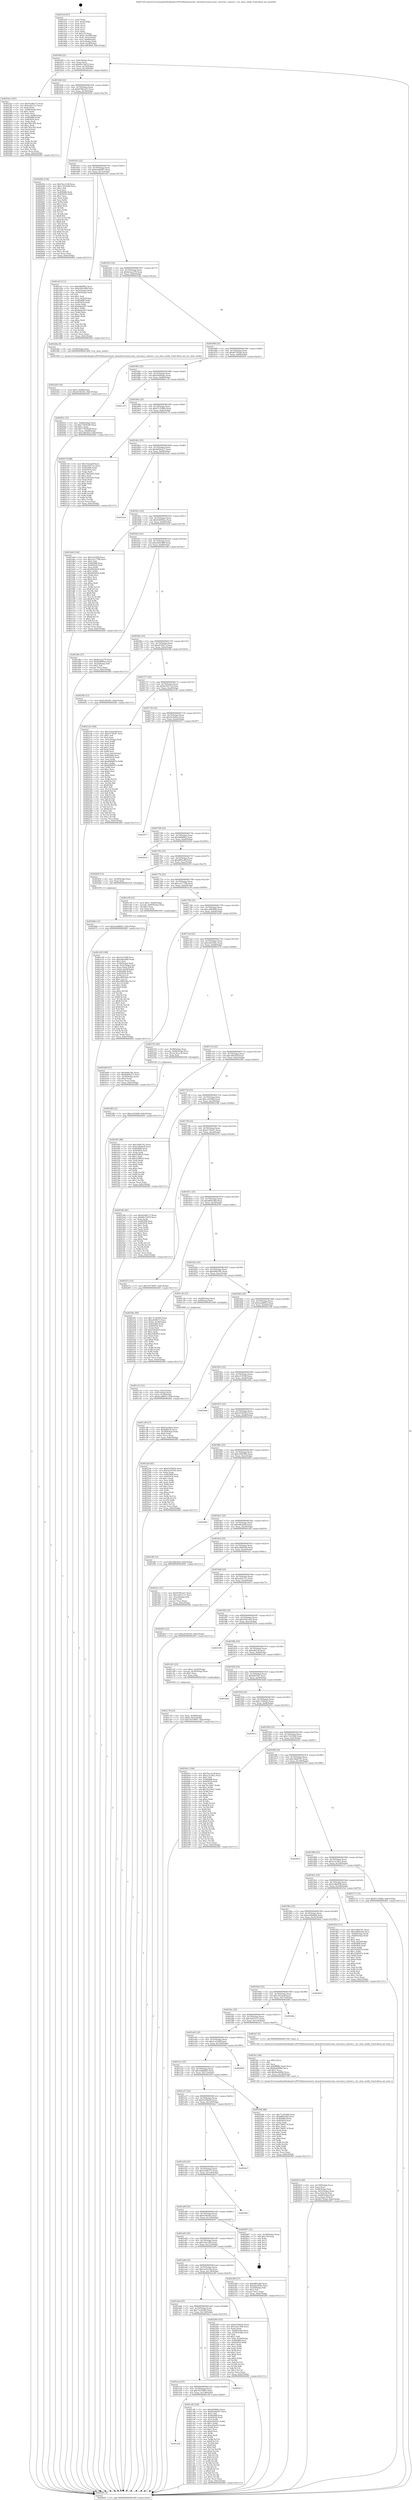 digraph "0x4015e0" {
  label = "0x4015e0 (/mnt/c/Users/mathe/Desktop/tcc/POCII/binaries/extr_linuxdriversmiscvmw_vmcivmci_context.c_ctx_clear_notify_Final-ollvm.out::main(0))"
  labelloc = "t"
  node[shape=record]

  Entry [label="",width=0.3,height=0.3,shape=circle,fillcolor=black,style=filled]
  "0x40160f" [label="{
     0x40160f [23]\l
     | [instrs]\l
     &nbsp;&nbsp;0x40160f \<+3\>: mov -0x6c(%rbp),%eax\l
     &nbsp;&nbsp;0x401612 \<+2\>: mov %eax,%ecx\l
     &nbsp;&nbsp;0x401614 \<+6\>: sub $0x80e7dd7d,%ecx\l
     &nbsp;&nbsp;0x40161a \<+3\>: mov %eax,-0x70(%rbp)\l
     &nbsp;&nbsp;0x40161d \<+3\>: mov %ecx,-0x74(%rbp)\l
     &nbsp;&nbsp;0x401620 \<+6\>: je 00000000004023ee \<main+0xe0e\>\l
  }"]
  "0x4023ee" [label="{
     0x4023ee [101]\l
     | [instrs]\l
     &nbsp;&nbsp;0x4023ee \<+5\>: mov $0x43e8b172,%eax\l
     &nbsp;&nbsp;0x4023f3 \<+5\>: mov $0xeafd1311,%ecx\l
     &nbsp;&nbsp;0x4023f8 \<+2\>: xor %edx,%edx\l
     &nbsp;&nbsp;0x4023fa \<+3\>: mov -0x68(%rbp),%esi\l
     &nbsp;&nbsp;0x4023fd \<+3\>: sub $0x1,%edx\l
     &nbsp;&nbsp;0x402400 \<+2\>: sub %edx,%esi\l
     &nbsp;&nbsp;0x402402 \<+3\>: mov %esi,-0x68(%rbp)\l
     &nbsp;&nbsp;0x402405 \<+7\>: mov 0x405068,%edx\l
     &nbsp;&nbsp;0x40240c \<+7\>: mov 0x405054,%esi\l
     &nbsp;&nbsp;0x402413 \<+2\>: mov %edx,%edi\l
     &nbsp;&nbsp;0x402415 \<+6\>: add $0x7ff3c205,%edi\l
     &nbsp;&nbsp;0x40241b \<+3\>: sub $0x1,%edi\l
     &nbsp;&nbsp;0x40241e \<+6\>: sub $0x7ff3c205,%edi\l
     &nbsp;&nbsp;0x402424 \<+3\>: imul %edi,%edx\l
     &nbsp;&nbsp;0x402427 \<+3\>: and $0x1,%edx\l
     &nbsp;&nbsp;0x40242a \<+3\>: cmp $0x0,%edx\l
     &nbsp;&nbsp;0x40242d \<+4\>: sete %r8b\l
     &nbsp;&nbsp;0x402431 \<+3\>: cmp $0xa,%esi\l
     &nbsp;&nbsp;0x402434 \<+4\>: setl %r9b\l
     &nbsp;&nbsp;0x402438 \<+3\>: mov %r8b,%r10b\l
     &nbsp;&nbsp;0x40243b \<+3\>: and %r9b,%r10b\l
     &nbsp;&nbsp;0x40243e \<+3\>: xor %r9b,%r8b\l
     &nbsp;&nbsp;0x402441 \<+3\>: or %r8b,%r10b\l
     &nbsp;&nbsp;0x402444 \<+4\>: test $0x1,%r10b\l
     &nbsp;&nbsp;0x402448 \<+3\>: cmovne %ecx,%eax\l
     &nbsp;&nbsp;0x40244b \<+3\>: mov %eax,-0x6c(%rbp)\l
     &nbsp;&nbsp;0x40244e \<+5\>: jmp 00000000004026f1 \<main+0x1111\>\l
  }"]
  "0x401626" [label="{
     0x401626 [22]\l
     | [instrs]\l
     &nbsp;&nbsp;0x401626 \<+5\>: jmp 000000000040162b \<main+0x4b\>\l
     &nbsp;&nbsp;0x40162b \<+3\>: mov -0x70(%rbp),%eax\l
     &nbsp;&nbsp;0x40162e \<+5\>: sub $0x87681e47,%eax\l
     &nbsp;&nbsp;0x401633 \<+3\>: mov %eax,-0x78(%rbp)\l
     &nbsp;&nbsp;0x401636 \<+6\>: je 000000000040205b \<main+0xa7b\>\l
  }"]
  Exit [label="",width=0.3,height=0.3,shape=circle,fillcolor=black,style=filled,peripheries=2]
  "0x40205b" [label="{
     0x40205b [134]\l
     | [instrs]\l
     &nbsp;&nbsp;0x40205b \<+5\>: mov $0x7bcc214f,%eax\l
     &nbsp;&nbsp;0x402060 \<+5\>: mov $0x17d103b8,%ecx\l
     &nbsp;&nbsp;0x402065 \<+2\>: mov $0x1,%dl\l
     &nbsp;&nbsp;0x402067 \<+2\>: xor %esi,%esi\l
     &nbsp;&nbsp;0x402069 \<+7\>: mov 0x405068,%edi\l
     &nbsp;&nbsp;0x402070 \<+8\>: mov 0x405054,%r8d\l
     &nbsp;&nbsp;0x402078 \<+3\>: sub $0x1,%esi\l
     &nbsp;&nbsp;0x40207b \<+3\>: mov %edi,%r9d\l
     &nbsp;&nbsp;0x40207e \<+3\>: add %esi,%r9d\l
     &nbsp;&nbsp;0x402081 \<+4\>: imul %r9d,%edi\l
     &nbsp;&nbsp;0x402085 \<+3\>: and $0x1,%edi\l
     &nbsp;&nbsp;0x402088 \<+3\>: cmp $0x0,%edi\l
     &nbsp;&nbsp;0x40208b \<+4\>: sete %r10b\l
     &nbsp;&nbsp;0x40208f \<+4\>: cmp $0xa,%r8d\l
     &nbsp;&nbsp;0x402093 \<+4\>: setl %r11b\l
     &nbsp;&nbsp;0x402097 \<+3\>: mov %r10b,%bl\l
     &nbsp;&nbsp;0x40209a \<+3\>: xor $0xff,%bl\l
     &nbsp;&nbsp;0x40209d \<+3\>: mov %r11b,%r14b\l
     &nbsp;&nbsp;0x4020a0 \<+4\>: xor $0xff,%r14b\l
     &nbsp;&nbsp;0x4020a4 \<+3\>: xor $0x0,%dl\l
     &nbsp;&nbsp;0x4020a7 \<+3\>: mov %bl,%r15b\l
     &nbsp;&nbsp;0x4020aa \<+4\>: and $0x0,%r15b\l
     &nbsp;&nbsp;0x4020ae \<+3\>: and %dl,%r10b\l
     &nbsp;&nbsp;0x4020b1 \<+3\>: mov %r14b,%r12b\l
     &nbsp;&nbsp;0x4020b4 \<+4\>: and $0x0,%r12b\l
     &nbsp;&nbsp;0x4020b8 \<+3\>: and %dl,%r11b\l
     &nbsp;&nbsp;0x4020bb \<+3\>: or %r10b,%r15b\l
     &nbsp;&nbsp;0x4020be \<+3\>: or %r11b,%r12b\l
     &nbsp;&nbsp;0x4020c1 \<+3\>: xor %r12b,%r15b\l
     &nbsp;&nbsp;0x4020c4 \<+3\>: or %r14b,%bl\l
     &nbsp;&nbsp;0x4020c7 \<+3\>: xor $0xff,%bl\l
     &nbsp;&nbsp;0x4020ca \<+3\>: or $0x0,%dl\l
     &nbsp;&nbsp;0x4020cd \<+2\>: and %dl,%bl\l
     &nbsp;&nbsp;0x4020cf \<+3\>: or %bl,%r15b\l
     &nbsp;&nbsp;0x4020d2 \<+4\>: test $0x1,%r15b\l
     &nbsp;&nbsp;0x4020d6 \<+3\>: cmovne %ecx,%eax\l
     &nbsp;&nbsp;0x4020d9 \<+3\>: mov %eax,-0x6c(%rbp)\l
     &nbsp;&nbsp;0x4020dc \<+5\>: jmp 00000000004026f1 \<main+0x1111\>\l
  }"]
  "0x40163c" [label="{
     0x40163c [22]\l
     | [instrs]\l
     &nbsp;&nbsp;0x40163c \<+5\>: jmp 0000000000401641 \<main+0x61\>\l
     &nbsp;&nbsp;0x401641 \<+3\>: mov -0x70(%rbp),%eax\l
     &nbsp;&nbsp;0x401644 \<+5\>: sub $0x8cb46587,%eax\l
     &nbsp;&nbsp;0x401649 \<+3\>: mov %eax,-0x7c(%rbp)\l
     &nbsp;&nbsp;0x40164c \<+6\>: je 0000000000401d1f \<main+0x73f\>\l
  }"]
  "0x40246b" [label="{
     0x40246b [12]\l
     | [instrs]\l
     &nbsp;&nbsp;0x40246b \<+7\>: movl $0x3edb8b62,-0x6c(%rbp)\l
     &nbsp;&nbsp;0x402472 \<+5\>: jmp 00000000004026f1 \<main+0x1111\>\l
  }"]
  "0x401d1f" [label="{
     0x401d1f [111]\l
     | [instrs]\l
     &nbsp;&nbsp;0x401d1f \<+5\>: mov $0xbf40f062,%eax\l
     &nbsp;&nbsp;0x401d24 \<+5\>: mov $0xa365c989,%ecx\l
     &nbsp;&nbsp;0x401d29 \<+3\>: mov -0x5c(%rbp),%edx\l
     &nbsp;&nbsp;0x401d2c \<+3\>: cmp -0x50(%rbp),%edx\l
     &nbsp;&nbsp;0x401d2f \<+4\>: setl %sil\l
     &nbsp;&nbsp;0x401d33 \<+4\>: and $0x1,%sil\l
     &nbsp;&nbsp;0x401d37 \<+4\>: mov %sil,-0x2b(%rbp)\l
     &nbsp;&nbsp;0x401d3b \<+7\>: mov 0x405068,%edx\l
     &nbsp;&nbsp;0x401d42 \<+7\>: mov 0x405054,%edi\l
     &nbsp;&nbsp;0x401d49 \<+3\>: mov %edx,%r8d\l
     &nbsp;&nbsp;0x401d4c \<+7\>: add $0x9afab297,%r8d\l
     &nbsp;&nbsp;0x401d53 \<+4\>: sub $0x1,%r8d\l
     &nbsp;&nbsp;0x401d57 \<+7\>: sub $0x9afab297,%r8d\l
     &nbsp;&nbsp;0x401d5e \<+4\>: imul %r8d,%edx\l
     &nbsp;&nbsp;0x401d62 \<+3\>: and $0x1,%edx\l
     &nbsp;&nbsp;0x401d65 \<+3\>: cmp $0x0,%edx\l
     &nbsp;&nbsp;0x401d68 \<+4\>: sete %sil\l
     &nbsp;&nbsp;0x401d6c \<+3\>: cmp $0xa,%edi\l
     &nbsp;&nbsp;0x401d6f \<+4\>: setl %r9b\l
     &nbsp;&nbsp;0x401d73 \<+3\>: mov %sil,%r10b\l
     &nbsp;&nbsp;0x401d76 \<+3\>: and %r9b,%r10b\l
     &nbsp;&nbsp;0x401d79 \<+3\>: xor %r9b,%sil\l
     &nbsp;&nbsp;0x401d7c \<+3\>: or %sil,%r10b\l
     &nbsp;&nbsp;0x401d7f \<+4\>: test $0x1,%r10b\l
     &nbsp;&nbsp;0x401d83 \<+3\>: cmovne %ecx,%eax\l
     &nbsp;&nbsp;0x401d86 \<+3\>: mov %eax,-0x6c(%rbp)\l
     &nbsp;&nbsp;0x401d89 \<+5\>: jmp 00000000004026f1 \<main+0x1111\>\l
  }"]
  "0x401652" [label="{
     0x401652 [22]\l
     | [instrs]\l
     &nbsp;&nbsp;0x401652 \<+5\>: jmp 0000000000401657 \<main+0x77\>\l
     &nbsp;&nbsp;0x401657 \<+3\>: mov -0x70(%rbp),%eax\l
     &nbsp;&nbsp;0x40165a \<+5\>: sub $0x8e2aa178,%eax\l
     &nbsp;&nbsp;0x40165f \<+3\>: mov %eax,-0x80(%rbp)\l
     &nbsp;&nbsp;0x401662 \<+6\>: je 000000000040228a \<main+0xcaa\>\l
  }"]
  "0x40238f" [label="{
     0x40238f [12]\l
     | [instrs]\l
     &nbsp;&nbsp;0x40238f \<+7\>: movl $0xcc01644f,-0x6c(%rbp)\l
     &nbsp;&nbsp;0x402396 \<+5\>: jmp 00000000004026f1 \<main+0x1111\>\l
  }"]
  "0x40228a" [label="{
     0x40228a [9]\l
     | [instrs]\l
     &nbsp;&nbsp;0x40228a \<+4\>: mov -0x58(%rbp),%rdi\l
     &nbsp;&nbsp;0x40228e \<+5\>: call 0000000000401400 \<ctx_clear_notify\>\l
     | [calls]\l
     &nbsp;&nbsp;0x401400 \{1\} (/mnt/c/Users/mathe/Desktop/tcc/POCII/binaries/extr_linuxdriversmiscvmw_vmcivmci_context.c_ctx_clear_notify_Final-ollvm.out::ctx_clear_notify)\l
  }"]
  "0x401668" [label="{
     0x401668 [25]\l
     | [instrs]\l
     &nbsp;&nbsp;0x401668 \<+5\>: jmp 000000000040166d \<main+0x8d\>\l
     &nbsp;&nbsp;0x40166d \<+3\>: mov -0x70(%rbp),%eax\l
     &nbsp;&nbsp;0x401670 \<+5\>: sub $0x8f1782dd,%eax\l
     &nbsp;&nbsp;0x401675 \<+6\>: mov %eax,-0x84(%rbp)\l
     &nbsp;&nbsp;0x40167b \<+6\>: je 000000000040203c \<main+0xa5c\>\l
  }"]
  "0x402293" [label="{
     0x402293 [19]\l
     | [instrs]\l
     &nbsp;&nbsp;0x402293 \<+7\>: movl $0x0,-0x68(%rbp)\l
     &nbsp;&nbsp;0x40229a \<+7\>: movl $0xe419d183,-0x6c(%rbp)\l
     &nbsp;&nbsp;0x4022a1 \<+5\>: jmp 00000000004026f1 \<main+0x1111\>\l
  }"]
  "0x40203c" [label="{
     0x40203c [31]\l
     | [instrs]\l
     &nbsp;&nbsp;0x40203c \<+3\>: mov -0x64(%rbp),%eax\l
     &nbsp;&nbsp;0x40203f \<+5\>: sub $0x774582d8,%eax\l
     &nbsp;&nbsp;0x402044 \<+3\>: add $0x1,%eax\l
     &nbsp;&nbsp;0x402047 \<+5\>: add $0x774582d8,%eax\l
     &nbsp;&nbsp;0x40204c \<+3\>: mov %eax,-0x64(%rbp)\l
     &nbsp;&nbsp;0x40204f \<+7\>: movl $0xcbfb302f,-0x6c(%rbp)\l
     &nbsp;&nbsp;0x402056 \<+5\>: jmp 00000000004026f1 \<main+0x1111\>\l
  }"]
  "0x401681" [label="{
     0x401681 [25]\l
     | [instrs]\l
     &nbsp;&nbsp;0x401681 \<+5\>: jmp 0000000000401686 \<main+0xa6\>\l
     &nbsp;&nbsp;0x401686 \<+3\>: mov -0x70(%rbp),%eax\l
     &nbsp;&nbsp;0x401689 \<+5\>: sub $0x93d40e0a,%eax\l
     &nbsp;&nbsp;0x40168e \<+6\>: mov %eax,-0x88(%rbp)\l
     &nbsp;&nbsp;0x401694 \<+6\>: je 0000000000401c18 \<main+0x638\>\l
  }"]
  "0x402014" [label="{
     0x402014 [40]\l
     | [instrs]\l
     &nbsp;&nbsp;0x402014 \<+6\>: mov -0x140(%rbp),%ecx\l
     &nbsp;&nbsp;0x40201a \<+3\>: imul %eax,%ecx\l
     &nbsp;&nbsp;0x40201d \<+4\>: mov -0x58(%rbp),%rsi\l
     &nbsp;&nbsp;0x402021 \<+4\>: movslq -0x5c(%rbp),%rdi\l
     &nbsp;&nbsp;0x402025 \<+4\>: mov (%rsi,%rdi,8),%rsi\l
     &nbsp;&nbsp;0x402029 \<+4\>: movslq -0x64(%rbp),%rdi\l
     &nbsp;&nbsp;0x40202d \<+3\>: mov %ecx,(%rsi,%rdi,4)\l
     &nbsp;&nbsp;0x402030 \<+7\>: movl $0x8f1782dd,-0x6c(%rbp)\l
     &nbsp;&nbsp;0x402037 \<+5\>: jmp 00000000004026f1 \<main+0x1111\>\l
  }"]
  "0x401c18" [label="{
     0x401c18\l
  }", style=dashed]
  "0x40169a" [label="{
     0x40169a [25]\l
     | [instrs]\l
     &nbsp;&nbsp;0x40169a \<+5\>: jmp 000000000040169f \<main+0xbf\>\l
     &nbsp;&nbsp;0x40169f \<+3\>: mov -0x70(%rbp),%eax\l
     &nbsp;&nbsp;0x4016a2 \<+5\>: sub $0x97c5384b,%eax\l
     &nbsp;&nbsp;0x4016a7 \<+6\>: mov %eax,-0x8c(%rbp)\l
     &nbsp;&nbsp;0x4016ad \<+6\>: je 000000000040217d \<main+0xb9d\>\l
  }"]
  "0x401fec" [label="{
     0x401fec [40]\l
     | [instrs]\l
     &nbsp;&nbsp;0x401fec \<+5\>: mov $0x2,%ecx\l
     &nbsp;&nbsp;0x401ff1 \<+1\>: cltd\l
     &nbsp;&nbsp;0x401ff2 \<+2\>: idiv %ecx\l
     &nbsp;&nbsp;0x401ff4 \<+6\>: imul $0xfffffffe,%edx,%ecx\l
     &nbsp;&nbsp;0x401ffa \<+6\>: sub $0xfbab909d,%ecx\l
     &nbsp;&nbsp;0x402000 \<+3\>: add $0x1,%ecx\l
     &nbsp;&nbsp;0x402003 \<+6\>: add $0xfbab909d,%ecx\l
     &nbsp;&nbsp;0x402009 \<+6\>: mov %ecx,-0x140(%rbp)\l
     &nbsp;&nbsp;0x40200f \<+5\>: call 0000000000401160 \<next_i\>\l
     | [calls]\l
     &nbsp;&nbsp;0x401160 \{1\} (/mnt/c/Users/mathe/Desktop/tcc/POCII/binaries/extr_linuxdriversmiscvmw_vmcivmci_context.c_ctx_clear_notify_Final-ollvm.out::next_i)\l
  }"]
  "0x40217d" [label="{
     0x40217d [88]\l
     | [instrs]\l
     &nbsp;&nbsp;0x40217d \<+5\>: mov $0x3322aeff,%eax\l
     &nbsp;&nbsp;0x402182 \<+5\>: mov $0xb23057cd,%ecx\l
     &nbsp;&nbsp;0x402187 \<+7\>: mov 0x405068,%edx\l
     &nbsp;&nbsp;0x40218e \<+7\>: mov 0x405054,%esi\l
     &nbsp;&nbsp;0x402195 \<+2\>: mov %edx,%edi\l
     &nbsp;&nbsp;0x402197 \<+6\>: add $0x724d3e62,%edi\l
     &nbsp;&nbsp;0x40219d \<+3\>: sub $0x1,%edi\l
     &nbsp;&nbsp;0x4021a0 \<+6\>: sub $0x724d3e62,%edi\l
     &nbsp;&nbsp;0x4021a6 \<+3\>: imul %edi,%edx\l
     &nbsp;&nbsp;0x4021a9 \<+3\>: and $0x1,%edx\l
     &nbsp;&nbsp;0x4021ac \<+3\>: cmp $0x0,%edx\l
     &nbsp;&nbsp;0x4021af \<+4\>: sete %r8b\l
     &nbsp;&nbsp;0x4021b3 \<+3\>: cmp $0xa,%esi\l
     &nbsp;&nbsp;0x4021b6 \<+4\>: setl %r9b\l
     &nbsp;&nbsp;0x4021ba \<+3\>: mov %r8b,%r10b\l
     &nbsp;&nbsp;0x4021bd \<+3\>: and %r9b,%r10b\l
     &nbsp;&nbsp;0x4021c0 \<+3\>: xor %r9b,%r8b\l
     &nbsp;&nbsp;0x4021c3 \<+3\>: or %r8b,%r10b\l
     &nbsp;&nbsp;0x4021c6 \<+4\>: test $0x1,%r10b\l
     &nbsp;&nbsp;0x4021ca \<+3\>: cmovne %ecx,%eax\l
     &nbsp;&nbsp;0x4021cd \<+3\>: mov %eax,-0x6c(%rbp)\l
     &nbsp;&nbsp;0x4021d0 \<+5\>: jmp 00000000004026f1 \<main+0x1111\>\l
  }"]
  "0x4016b3" [label="{
     0x4016b3 [25]\l
     | [instrs]\l
     &nbsp;&nbsp;0x4016b3 \<+5\>: jmp 00000000004016b8 \<main+0xd8\>\l
     &nbsp;&nbsp;0x4016b8 \<+3\>: mov -0x70(%rbp),%eax\l
     &nbsp;&nbsp;0x4016bb \<+5\>: sub $0x9b69a517,%eax\l
     &nbsp;&nbsp;0x4016c0 \<+6\>: mov %eax,-0x90(%rbp)\l
     &nbsp;&nbsp;0x4016c6 \<+6\>: je 0000000000401b24 \<main+0x544\>\l
  }"]
  "0x401e50" [label="{
     0x401e50 [169]\l
     | [instrs]\l
     &nbsp;&nbsp;0x401e50 \<+5\>: mov $0x3ce55bff,%ecx\l
     &nbsp;&nbsp;0x401e55 \<+5\>: mov $0xe84cbfd0,%edx\l
     &nbsp;&nbsp;0x401e5a \<+3\>: mov $0x1,%sil\l
     &nbsp;&nbsp;0x401e5d \<+4\>: mov -0x58(%rbp),%rdi\l
     &nbsp;&nbsp;0x401e61 \<+4\>: movslq -0x5c(%rbp),%r8\l
     &nbsp;&nbsp;0x401e65 \<+4\>: mov %rax,(%rdi,%r8,8)\l
     &nbsp;&nbsp;0x401e69 \<+7\>: movl $0x0,-0x64(%rbp)\l
     &nbsp;&nbsp;0x401e70 \<+8\>: mov 0x405068,%r9d\l
     &nbsp;&nbsp;0x401e78 \<+8\>: mov 0x405054,%r10d\l
     &nbsp;&nbsp;0x401e80 \<+3\>: mov %r9d,%r11d\l
     &nbsp;&nbsp;0x401e83 \<+7\>: sub $0xc4981b4a,%r11d\l
     &nbsp;&nbsp;0x401e8a \<+4\>: sub $0x1,%r11d\l
     &nbsp;&nbsp;0x401e8e \<+7\>: add $0xc4981b4a,%r11d\l
     &nbsp;&nbsp;0x401e95 \<+4\>: imul %r11d,%r9d\l
     &nbsp;&nbsp;0x401e99 \<+4\>: and $0x1,%r9d\l
     &nbsp;&nbsp;0x401e9d \<+4\>: cmp $0x0,%r9d\l
     &nbsp;&nbsp;0x401ea1 \<+3\>: sete %bl\l
     &nbsp;&nbsp;0x401ea4 \<+4\>: cmp $0xa,%r10d\l
     &nbsp;&nbsp;0x401ea8 \<+4\>: setl %r14b\l
     &nbsp;&nbsp;0x401eac \<+3\>: mov %bl,%r15b\l
     &nbsp;&nbsp;0x401eaf \<+4\>: xor $0xff,%r15b\l
     &nbsp;&nbsp;0x401eb3 \<+3\>: mov %r14b,%r12b\l
     &nbsp;&nbsp;0x401eb6 \<+4\>: xor $0xff,%r12b\l
     &nbsp;&nbsp;0x401eba \<+4\>: xor $0x1,%sil\l
     &nbsp;&nbsp;0x401ebe \<+3\>: mov %r15b,%r13b\l
     &nbsp;&nbsp;0x401ec1 \<+4\>: and $0xff,%r13b\l
     &nbsp;&nbsp;0x401ec5 \<+3\>: and %sil,%bl\l
     &nbsp;&nbsp;0x401ec8 \<+3\>: mov %r12b,%al\l
     &nbsp;&nbsp;0x401ecb \<+2\>: and $0xff,%al\l
     &nbsp;&nbsp;0x401ecd \<+3\>: and %sil,%r14b\l
     &nbsp;&nbsp;0x401ed0 \<+3\>: or %bl,%r13b\l
     &nbsp;&nbsp;0x401ed3 \<+3\>: or %r14b,%al\l
     &nbsp;&nbsp;0x401ed6 \<+3\>: xor %al,%r13b\l
     &nbsp;&nbsp;0x401ed9 \<+3\>: or %r12b,%r15b\l
     &nbsp;&nbsp;0x401edc \<+4\>: xor $0xff,%r15b\l
     &nbsp;&nbsp;0x401ee0 \<+4\>: or $0x1,%sil\l
     &nbsp;&nbsp;0x401ee4 \<+3\>: and %sil,%r15b\l
     &nbsp;&nbsp;0x401ee7 \<+3\>: or %r15b,%r13b\l
     &nbsp;&nbsp;0x401eea \<+4\>: test $0x1,%r13b\l
     &nbsp;&nbsp;0x401eee \<+3\>: cmovne %edx,%ecx\l
     &nbsp;&nbsp;0x401ef1 \<+3\>: mov %ecx,-0x6c(%rbp)\l
     &nbsp;&nbsp;0x401ef4 \<+5\>: jmp 00000000004026f1 \<main+0x1111\>\l
  }"]
  "0x401b24" [label="{
     0x401b24\l
  }", style=dashed]
  "0x4016cc" [label="{
     0x4016cc [25]\l
     | [instrs]\l
     &nbsp;&nbsp;0x4016cc \<+5\>: jmp 00000000004016d1 \<main+0xf1\>\l
     &nbsp;&nbsp;0x4016d1 \<+3\>: mov -0x70(%rbp),%eax\l
     &nbsp;&nbsp;0x4016d4 \<+5\>: sub $0x9e6095ea,%eax\l
     &nbsp;&nbsp;0x4016d9 \<+6\>: mov %eax,-0x94(%rbp)\l
     &nbsp;&nbsp;0x4016df \<+6\>: je 0000000000401da9 \<main+0x7c9\>\l
  }"]
  "0x401ae6" [label="{
     0x401ae6\l
  }", style=dashed]
  "0x401da9" [label="{
     0x401da9 [144]\l
     | [instrs]\l
     &nbsp;&nbsp;0x401da9 \<+5\>: mov $0x3ce55bff,%eax\l
     &nbsp;&nbsp;0x401dae \<+5\>: mov $0xc3e17708,%ecx\l
     &nbsp;&nbsp;0x401db3 \<+2\>: mov $0x1,%dl\l
     &nbsp;&nbsp;0x401db5 \<+7\>: mov 0x405068,%esi\l
     &nbsp;&nbsp;0x401dbc \<+7\>: mov 0x405054,%edi\l
     &nbsp;&nbsp;0x401dc3 \<+3\>: mov %esi,%r8d\l
     &nbsp;&nbsp;0x401dc6 \<+7\>: add $0x9502624,%r8d\l
     &nbsp;&nbsp;0x401dcd \<+4\>: sub $0x1,%r8d\l
     &nbsp;&nbsp;0x401dd1 \<+7\>: sub $0x9502624,%r8d\l
     &nbsp;&nbsp;0x401dd8 \<+4\>: imul %r8d,%esi\l
     &nbsp;&nbsp;0x401ddc \<+3\>: and $0x1,%esi\l
     &nbsp;&nbsp;0x401ddf \<+3\>: cmp $0x0,%esi\l
     &nbsp;&nbsp;0x401de2 \<+4\>: sete %r9b\l
     &nbsp;&nbsp;0x401de6 \<+3\>: cmp $0xa,%edi\l
     &nbsp;&nbsp;0x401de9 \<+4\>: setl %r10b\l
     &nbsp;&nbsp;0x401ded \<+3\>: mov %r9b,%r11b\l
     &nbsp;&nbsp;0x401df0 \<+4\>: xor $0xff,%r11b\l
     &nbsp;&nbsp;0x401df4 \<+3\>: mov %r10b,%bl\l
     &nbsp;&nbsp;0x401df7 \<+3\>: xor $0xff,%bl\l
     &nbsp;&nbsp;0x401dfa \<+3\>: xor $0x1,%dl\l
     &nbsp;&nbsp;0x401dfd \<+3\>: mov %r11b,%r14b\l
     &nbsp;&nbsp;0x401e00 \<+4\>: and $0xff,%r14b\l
     &nbsp;&nbsp;0x401e04 \<+3\>: and %dl,%r9b\l
     &nbsp;&nbsp;0x401e07 \<+3\>: mov %bl,%r15b\l
     &nbsp;&nbsp;0x401e0a \<+4\>: and $0xff,%r15b\l
     &nbsp;&nbsp;0x401e0e \<+3\>: and %dl,%r10b\l
     &nbsp;&nbsp;0x401e11 \<+3\>: or %r9b,%r14b\l
     &nbsp;&nbsp;0x401e14 \<+3\>: or %r10b,%r15b\l
     &nbsp;&nbsp;0x401e17 \<+3\>: xor %r15b,%r14b\l
     &nbsp;&nbsp;0x401e1a \<+3\>: or %bl,%r11b\l
     &nbsp;&nbsp;0x401e1d \<+4\>: xor $0xff,%r11b\l
     &nbsp;&nbsp;0x401e21 \<+3\>: or $0x1,%dl\l
     &nbsp;&nbsp;0x401e24 \<+3\>: and %dl,%r11b\l
     &nbsp;&nbsp;0x401e27 \<+3\>: or %r11b,%r14b\l
     &nbsp;&nbsp;0x401e2a \<+4\>: test $0x1,%r14b\l
     &nbsp;&nbsp;0x401e2e \<+3\>: cmovne %ecx,%eax\l
     &nbsp;&nbsp;0x401e31 \<+3\>: mov %eax,-0x6c(%rbp)\l
     &nbsp;&nbsp;0x401e34 \<+5\>: jmp 00000000004026f1 \<main+0x1111\>\l
  }"]
  "0x4016e5" [label="{
     0x4016e5 [25]\l
     | [instrs]\l
     &nbsp;&nbsp;0x4016e5 \<+5\>: jmp 00000000004016ea \<main+0x10a\>\l
     &nbsp;&nbsp;0x4016ea \<+3\>: mov -0x70(%rbp),%eax\l
     &nbsp;&nbsp;0x4016ed \<+5\>: sub $0xa365c989,%eax\l
     &nbsp;&nbsp;0x4016f2 \<+6\>: mov %eax,-0x98(%rbp)\l
     &nbsp;&nbsp;0x4016f8 \<+6\>: je 0000000000401d8e \<main+0x7ae\>\l
  }"]
  "0x401c8f" [label="{
     0x401c8f [144]\l
     | [instrs]\l
     &nbsp;&nbsp;0x401c8f \<+5\>: mov $0xbf40f062,%eax\l
     &nbsp;&nbsp;0x401c94 \<+5\>: mov $0x8cb46587,%ecx\l
     &nbsp;&nbsp;0x401c99 \<+2\>: mov $0x1,%dl\l
     &nbsp;&nbsp;0x401c9b \<+7\>: mov 0x405068,%esi\l
     &nbsp;&nbsp;0x401ca2 \<+7\>: mov 0x405054,%edi\l
     &nbsp;&nbsp;0x401ca9 \<+3\>: mov %esi,%r8d\l
     &nbsp;&nbsp;0x401cac \<+7\>: add $0xe20ef3a7,%r8d\l
     &nbsp;&nbsp;0x401cb3 \<+4\>: sub $0x1,%r8d\l
     &nbsp;&nbsp;0x401cb7 \<+7\>: sub $0xe20ef3a7,%r8d\l
     &nbsp;&nbsp;0x401cbe \<+4\>: imul %r8d,%esi\l
     &nbsp;&nbsp;0x401cc2 \<+3\>: and $0x1,%esi\l
     &nbsp;&nbsp;0x401cc5 \<+3\>: cmp $0x0,%esi\l
     &nbsp;&nbsp;0x401cc8 \<+4\>: sete %r9b\l
     &nbsp;&nbsp;0x401ccc \<+3\>: cmp $0xa,%edi\l
     &nbsp;&nbsp;0x401ccf \<+4\>: setl %r10b\l
     &nbsp;&nbsp;0x401cd3 \<+3\>: mov %r9b,%r11b\l
     &nbsp;&nbsp;0x401cd6 \<+4\>: xor $0xff,%r11b\l
     &nbsp;&nbsp;0x401cda \<+3\>: mov %r10b,%bl\l
     &nbsp;&nbsp;0x401cdd \<+3\>: xor $0xff,%bl\l
     &nbsp;&nbsp;0x401ce0 \<+3\>: xor $0x0,%dl\l
     &nbsp;&nbsp;0x401ce3 \<+3\>: mov %r11b,%r14b\l
     &nbsp;&nbsp;0x401ce6 \<+4\>: and $0x0,%r14b\l
     &nbsp;&nbsp;0x401cea \<+3\>: and %dl,%r9b\l
     &nbsp;&nbsp;0x401ced \<+3\>: mov %bl,%r15b\l
     &nbsp;&nbsp;0x401cf0 \<+4\>: and $0x0,%r15b\l
     &nbsp;&nbsp;0x401cf4 \<+3\>: and %dl,%r10b\l
     &nbsp;&nbsp;0x401cf7 \<+3\>: or %r9b,%r14b\l
     &nbsp;&nbsp;0x401cfa \<+3\>: or %r10b,%r15b\l
     &nbsp;&nbsp;0x401cfd \<+3\>: xor %r15b,%r14b\l
     &nbsp;&nbsp;0x401d00 \<+3\>: or %bl,%r11b\l
     &nbsp;&nbsp;0x401d03 \<+4\>: xor $0xff,%r11b\l
     &nbsp;&nbsp;0x401d07 \<+3\>: or $0x0,%dl\l
     &nbsp;&nbsp;0x401d0a \<+3\>: and %dl,%r11b\l
     &nbsp;&nbsp;0x401d0d \<+3\>: or %r11b,%r14b\l
     &nbsp;&nbsp;0x401d10 \<+4\>: test $0x1,%r14b\l
     &nbsp;&nbsp;0x401d14 \<+3\>: cmovne %ecx,%eax\l
     &nbsp;&nbsp;0x401d17 \<+3\>: mov %eax,-0x6c(%rbp)\l
     &nbsp;&nbsp;0x401d1a \<+5\>: jmp 00000000004026f1 \<main+0x1111\>\l
  }"]
  "0x401d8e" [label="{
     0x401d8e [27]\l
     | [instrs]\l
     &nbsp;&nbsp;0x401d8e \<+5\>: mov $0x8e2aa178,%eax\l
     &nbsp;&nbsp;0x401d93 \<+5\>: mov $0x9e6095ea,%ecx\l
     &nbsp;&nbsp;0x401d98 \<+3\>: mov -0x2b(%rbp),%dl\l
     &nbsp;&nbsp;0x401d9b \<+3\>: test $0x1,%dl\l
     &nbsp;&nbsp;0x401d9e \<+3\>: cmovne %ecx,%eax\l
     &nbsp;&nbsp;0x401da1 \<+3\>: mov %eax,-0x6c(%rbp)\l
     &nbsp;&nbsp;0x401da4 \<+5\>: jmp 00000000004026f1 \<main+0x1111\>\l
  }"]
  "0x4016fe" [label="{
     0x4016fe [25]\l
     | [instrs]\l
     &nbsp;&nbsp;0x4016fe \<+5\>: jmp 0000000000401703 \<main+0x123\>\l
     &nbsp;&nbsp;0x401703 \<+3\>: mov -0x70(%rbp),%eax\l
     &nbsp;&nbsp;0x401706 \<+5\>: sub $0xaf14fb73,%eax\l
     &nbsp;&nbsp;0x40170b \<+6\>: mov %eax,-0x9c(%rbp)\l
     &nbsp;&nbsp;0x401711 \<+6\>: je 00000000004025fb \<main+0x101b\>\l
  }"]
  "0x401acd" [label="{
     0x401acd [25]\l
     | [instrs]\l
     &nbsp;&nbsp;0x401acd \<+5\>: jmp 0000000000401ad2 \<main+0x4f2\>\l
     &nbsp;&nbsp;0x401ad2 \<+3\>: mov -0x70(%rbp),%eax\l
     &nbsp;&nbsp;0x401ad5 \<+5\>: sub $0x76379097,%eax\l
     &nbsp;&nbsp;0x401ada \<+6\>: mov %eax,-0x138(%rbp)\l
     &nbsp;&nbsp;0x401ae0 \<+6\>: je 0000000000401c8f \<main+0x6af\>\l
  }"]
  "0x4025fb" [label="{
     0x4025fb [12]\l
     | [instrs]\l
     &nbsp;&nbsp;0x4025fb \<+7\>: movl $0x4c00c9fc,-0x6c(%rbp)\l
     &nbsp;&nbsp;0x402602 \<+5\>: jmp 00000000004026f1 \<main+0x1111\>\l
  }"]
  "0x401717" [label="{
     0x401717 [25]\l
     | [instrs]\l
     &nbsp;&nbsp;0x401717 \<+5\>: jmp 000000000040171c \<main+0x13c\>\l
     &nbsp;&nbsp;0x40171c \<+3\>: mov -0x70(%rbp),%eax\l
     &nbsp;&nbsp;0x40171f \<+5\>: sub $0xb23057cd,%eax\l
     &nbsp;&nbsp;0x401724 \<+6\>: mov %eax,-0xa0(%rbp)\l
     &nbsp;&nbsp;0x40172a \<+6\>: je 00000000004021d5 \<main+0xbf5\>\l
  }"]
  "0x4026e3" [label="{
     0x4026e3\l
  }", style=dashed]
  "0x4021d5" [label="{
     0x4021d5 [169]\l
     | [instrs]\l
     &nbsp;&nbsp;0x4021d5 \<+5\>: mov $0x3322aeff,%eax\l
     &nbsp;&nbsp;0x4021da \<+5\>: mov $0xd1705af7,%ecx\l
     &nbsp;&nbsp;0x4021df \<+2\>: mov $0x1,%dl\l
     &nbsp;&nbsp;0x4021e1 \<+2\>: xor %esi,%esi\l
     &nbsp;&nbsp;0x4021e3 \<+3\>: mov -0x5c(%rbp),%edi\l
     &nbsp;&nbsp;0x4021e6 \<+3\>: mov %esi,%r8d\l
     &nbsp;&nbsp;0x4021e9 \<+3\>: sub %edi,%r8d\l
     &nbsp;&nbsp;0x4021ec \<+2\>: mov %esi,%edi\l
     &nbsp;&nbsp;0x4021ee \<+3\>: sub $0x1,%edi\l
     &nbsp;&nbsp;0x4021f1 \<+3\>: add %edi,%r8d\l
     &nbsp;&nbsp;0x4021f4 \<+3\>: sub %r8d,%esi\l
     &nbsp;&nbsp;0x4021f7 \<+3\>: mov %esi,-0x5c(%rbp)\l
     &nbsp;&nbsp;0x4021fa \<+7\>: mov 0x405068,%esi\l
     &nbsp;&nbsp;0x402201 \<+7\>: mov 0x405054,%edi\l
     &nbsp;&nbsp;0x402208 \<+3\>: mov %esi,%r8d\l
     &nbsp;&nbsp;0x40220b \<+7\>: add $0xd994697e,%r8d\l
     &nbsp;&nbsp;0x402212 \<+4\>: sub $0x1,%r8d\l
     &nbsp;&nbsp;0x402216 \<+7\>: sub $0xd994697e,%r8d\l
     &nbsp;&nbsp;0x40221d \<+4\>: imul %r8d,%esi\l
     &nbsp;&nbsp;0x402221 \<+3\>: and $0x1,%esi\l
     &nbsp;&nbsp;0x402224 \<+3\>: cmp $0x0,%esi\l
     &nbsp;&nbsp;0x402227 \<+4\>: sete %r9b\l
     &nbsp;&nbsp;0x40222b \<+3\>: cmp $0xa,%edi\l
     &nbsp;&nbsp;0x40222e \<+4\>: setl %r10b\l
     &nbsp;&nbsp;0x402232 \<+3\>: mov %r9b,%r11b\l
     &nbsp;&nbsp;0x402235 \<+4\>: xor $0xff,%r11b\l
     &nbsp;&nbsp;0x402239 \<+3\>: mov %r10b,%bl\l
     &nbsp;&nbsp;0x40223c \<+3\>: xor $0xff,%bl\l
     &nbsp;&nbsp;0x40223f \<+3\>: xor $0x1,%dl\l
     &nbsp;&nbsp;0x402242 \<+3\>: mov %r11b,%r14b\l
     &nbsp;&nbsp;0x402245 \<+4\>: and $0xff,%r14b\l
     &nbsp;&nbsp;0x402249 \<+3\>: and %dl,%r9b\l
     &nbsp;&nbsp;0x40224c \<+3\>: mov %bl,%r15b\l
     &nbsp;&nbsp;0x40224f \<+4\>: and $0xff,%r15b\l
     &nbsp;&nbsp;0x402253 \<+3\>: and %dl,%r10b\l
     &nbsp;&nbsp;0x402256 \<+3\>: or %r9b,%r14b\l
     &nbsp;&nbsp;0x402259 \<+3\>: or %r10b,%r15b\l
     &nbsp;&nbsp;0x40225c \<+3\>: xor %r15b,%r14b\l
     &nbsp;&nbsp;0x40225f \<+3\>: or %bl,%r11b\l
     &nbsp;&nbsp;0x402262 \<+4\>: xor $0xff,%r11b\l
     &nbsp;&nbsp;0x402266 \<+3\>: or $0x1,%dl\l
     &nbsp;&nbsp;0x402269 \<+3\>: and %dl,%r11b\l
     &nbsp;&nbsp;0x40226c \<+3\>: or %r11b,%r14b\l
     &nbsp;&nbsp;0x40226f \<+4\>: test $0x1,%r14b\l
     &nbsp;&nbsp;0x402273 \<+3\>: cmovne %ecx,%eax\l
     &nbsp;&nbsp;0x402276 \<+3\>: mov %eax,-0x6c(%rbp)\l
     &nbsp;&nbsp;0x402279 \<+5\>: jmp 00000000004026f1 \<main+0x1111\>\l
  }"]
  "0x401730" [label="{
     0x401730 [25]\l
     | [instrs]\l
     &nbsp;&nbsp;0x401730 \<+5\>: jmp 0000000000401735 \<main+0x155\>\l
     &nbsp;&nbsp;0x401735 \<+3\>: mov -0x70(%rbp),%eax\l
     &nbsp;&nbsp;0x401738 \<+5\>: sub $0xb2a24fee,%eax\l
     &nbsp;&nbsp;0x40173d \<+6\>: mov %eax,-0xa4(%rbp)\l
     &nbsp;&nbsp;0x401743 \<+6\>: je 0000000000402477 \<main+0xe97\>\l
  }"]
  "0x401ab4" [label="{
     0x401ab4 [25]\l
     | [instrs]\l
     &nbsp;&nbsp;0x401ab4 \<+5\>: jmp 0000000000401ab9 \<main+0x4d9\>\l
     &nbsp;&nbsp;0x401ab9 \<+3\>: mov -0x70(%rbp),%eax\l
     &nbsp;&nbsp;0x401abc \<+5\>: sub $0x71e3b369,%eax\l
     &nbsp;&nbsp;0x401ac1 \<+6\>: mov %eax,-0x134(%rbp)\l
     &nbsp;&nbsp;0x401ac7 \<+6\>: je 00000000004026e3 \<main+0x1103\>\l
  }"]
  "0x402477" [label="{
     0x402477\l
  }", style=dashed]
  "0x401749" [label="{
     0x401749 [25]\l
     | [instrs]\l
     &nbsp;&nbsp;0x401749 \<+5\>: jmp 000000000040174e \<main+0x16e\>\l
     &nbsp;&nbsp;0x40174e \<+3\>: mov -0x70(%rbp),%eax\l
     &nbsp;&nbsp;0x401751 \<+5\>: sub $0xbf40f062,%eax\l
     &nbsp;&nbsp;0x401756 \<+6\>: mov %eax,-0xa8(%rbp)\l
     &nbsp;&nbsp;0x40175c \<+6\>: je 0000000000402634 \<main+0x1054\>\l
  }"]
  "0x4022f9" [label="{
     0x4022f9 [103]\l
     | [instrs]\l
     &nbsp;&nbsp;0x4022f9 \<+5\>: mov $0x41f56b54,%eax\l
     &nbsp;&nbsp;0x4022fe \<+5\>: mov $0x5cfa1394,%ecx\l
     &nbsp;&nbsp;0x402303 \<+2\>: xor %edx,%edx\l
     &nbsp;&nbsp;0x402305 \<+3\>: mov -0x68(%rbp),%esi\l
     &nbsp;&nbsp;0x402308 \<+3\>: cmp -0x50(%rbp),%esi\l
     &nbsp;&nbsp;0x40230b \<+4\>: setl %dil\l
     &nbsp;&nbsp;0x40230f \<+4\>: and $0x1,%dil\l
     &nbsp;&nbsp;0x402313 \<+4\>: mov %dil,-0x29(%rbp)\l
     &nbsp;&nbsp;0x402317 \<+7\>: mov 0x405068,%esi\l
     &nbsp;&nbsp;0x40231e \<+8\>: mov 0x405054,%r8d\l
     &nbsp;&nbsp;0x402326 \<+3\>: sub $0x1,%edx\l
     &nbsp;&nbsp;0x402329 \<+3\>: mov %esi,%r9d\l
     &nbsp;&nbsp;0x40232c \<+3\>: add %edx,%r9d\l
     &nbsp;&nbsp;0x40232f \<+4\>: imul %r9d,%esi\l
     &nbsp;&nbsp;0x402333 \<+3\>: and $0x1,%esi\l
     &nbsp;&nbsp;0x402336 \<+3\>: cmp $0x0,%esi\l
     &nbsp;&nbsp;0x402339 \<+4\>: sete %dil\l
     &nbsp;&nbsp;0x40233d \<+4\>: cmp $0xa,%r8d\l
     &nbsp;&nbsp;0x402341 \<+4\>: setl %r10b\l
     &nbsp;&nbsp;0x402345 \<+3\>: mov %dil,%r11b\l
     &nbsp;&nbsp;0x402348 \<+3\>: and %r10b,%r11b\l
     &nbsp;&nbsp;0x40234b \<+3\>: xor %r10b,%dil\l
     &nbsp;&nbsp;0x40234e \<+3\>: or %dil,%r11b\l
     &nbsp;&nbsp;0x402351 \<+4\>: test $0x1,%r11b\l
     &nbsp;&nbsp;0x402355 \<+3\>: cmovne %ecx,%eax\l
     &nbsp;&nbsp;0x402358 \<+3\>: mov %eax,-0x6c(%rbp)\l
     &nbsp;&nbsp;0x40235b \<+5\>: jmp 00000000004026f1 \<main+0x1111\>\l
  }"]
  "0x402634" [label="{
     0x402634\l
  }", style=dashed]
  "0x401762" [label="{
     0x401762 [25]\l
     | [instrs]\l
     &nbsp;&nbsp;0x401762 \<+5\>: jmp 0000000000401767 \<main+0x187\>\l
     &nbsp;&nbsp;0x401767 \<+3\>: mov -0x70(%rbp),%eax\l
     &nbsp;&nbsp;0x40176a \<+5\>: sub $0xbff01e88,%eax\l
     &nbsp;&nbsp;0x40176f \<+6\>: mov %eax,-0xac(%rbp)\l
     &nbsp;&nbsp;0x401775 \<+6\>: je 000000000040245f \<main+0xe7f\>\l
  }"]
  "0x401a9b" [label="{
     0x401a9b [25]\l
     | [instrs]\l
     &nbsp;&nbsp;0x401a9b \<+5\>: jmp 0000000000401aa0 \<main+0x4c0\>\l
     &nbsp;&nbsp;0x401aa0 \<+3\>: mov -0x70(%rbp),%eax\l
     &nbsp;&nbsp;0x401aa3 \<+5\>: sub $0x5ec6159a,%eax\l
     &nbsp;&nbsp;0x401aa8 \<+6\>: mov %eax,-0x130(%rbp)\l
     &nbsp;&nbsp;0x401aae \<+6\>: je 00000000004022f9 \<main+0xd19\>\l
  }"]
  "0x40245f" [label="{
     0x40245f [12]\l
     | [instrs]\l
     &nbsp;&nbsp;0x40245f \<+4\>: mov -0x58(%rbp),%rax\l
     &nbsp;&nbsp;0x402463 \<+3\>: mov %rax,%rdi\l
     &nbsp;&nbsp;0x402466 \<+5\>: call 0000000000401030 \<free@plt\>\l
     | [calls]\l
     &nbsp;&nbsp;0x401030 \{1\} (unknown)\l
  }"]
  "0x40177b" [label="{
     0x40177b [25]\l
     | [instrs]\l
     &nbsp;&nbsp;0x40177b \<+5\>: jmp 0000000000401780 \<main+0x1a0\>\l
     &nbsp;&nbsp;0x401780 \<+3\>: mov -0x70(%rbp),%eax\l
     &nbsp;&nbsp;0x401783 \<+5\>: sub $0xc3e17708,%eax\l
     &nbsp;&nbsp;0x401788 \<+6\>: mov %eax,-0xb0(%rbp)\l
     &nbsp;&nbsp;0x40178e \<+6\>: je 0000000000401e39 \<main+0x859\>\l
  }"]
  "0x402360" [label="{
     0x402360 [27]\l
     | [instrs]\l
     &nbsp;&nbsp;0x402360 \<+5\>: mov $0xbff01e88,%eax\l
     &nbsp;&nbsp;0x402365 \<+5\>: mov $0xcbb185bc,%ecx\l
     &nbsp;&nbsp;0x40236a \<+3\>: mov -0x29(%rbp),%dl\l
     &nbsp;&nbsp;0x40236d \<+3\>: test $0x1,%dl\l
     &nbsp;&nbsp;0x402370 \<+3\>: cmovne %ecx,%eax\l
     &nbsp;&nbsp;0x402373 \<+3\>: mov %eax,-0x6c(%rbp)\l
     &nbsp;&nbsp;0x402376 \<+5\>: jmp 00000000004026f1 \<main+0x1111\>\l
  }"]
  "0x401e39" [label="{
     0x401e39 [23]\l
     | [instrs]\l
     &nbsp;&nbsp;0x401e39 \<+7\>: movl $0x1,-0x60(%rbp)\l
     &nbsp;&nbsp;0x401e40 \<+4\>: movslq -0x60(%rbp),%rax\l
     &nbsp;&nbsp;0x401e44 \<+4\>: shl $0x2,%rax\l
     &nbsp;&nbsp;0x401e48 \<+3\>: mov %rax,%rdi\l
     &nbsp;&nbsp;0x401e4b \<+5\>: call 0000000000401050 \<malloc@plt\>\l
     | [calls]\l
     &nbsp;&nbsp;0x401050 \{1\} (unknown)\l
  }"]
  "0x401794" [label="{
     0x401794 [25]\l
     | [instrs]\l
     &nbsp;&nbsp;0x401794 \<+5\>: jmp 0000000000401799 \<main+0x1b9\>\l
     &nbsp;&nbsp;0x401799 \<+3\>: mov -0x70(%rbp),%eax\l
     &nbsp;&nbsp;0x40179c \<+5\>: sub $0xca983846,%eax\l
     &nbsp;&nbsp;0x4017a1 \<+6\>: mov %eax,-0xb4(%rbp)\l
     &nbsp;&nbsp;0x4017a7 \<+6\>: je 0000000000401b09 \<main+0x529\>\l
  }"]
  "0x401a82" [label="{
     0x401a82 [25]\l
     | [instrs]\l
     &nbsp;&nbsp;0x401a82 \<+5\>: jmp 0000000000401a87 \<main+0x4a7\>\l
     &nbsp;&nbsp;0x401a87 \<+3\>: mov -0x70(%rbp),%eax\l
     &nbsp;&nbsp;0x401a8a \<+5\>: sub $0x5cfa1394,%eax\l
     &nbsp;&nbsp;0x401a8f \<+6\>: mov %eax,-0x12c(%rbp)\l
     &nbsp;&nbsp;0x401a95 \<+6\>: je 0000000000402360 \<main+0xd80\>\l
  }"]
  "0x401b09" [label="{
     0x401b09 [27]\l
     | [instrs]\l
     &nbsp;&nbsp;0x401b09 \<+5\>: mov $0xd94fc58c,%eax\l
     &nbsp;&nbsp;0x401b0e \<+5\>: mov $0x9b69a517,%ecx\l
     &nbsp;&nbsp;0x401b13 \<+3\>: mov -0x34(%rbp),%edx\l
     &nbsp;&nbsp;0x401b16 \<+3\>: cmp $0x2,%edx\l
     &nbsp;&nbsp;0x401b19 \<+3\>: cmovne %ecx,%eax\l
     &nbsp;&nbsp;0x401b1c \<+3\>: mov %eax,-0x6c(%rbp)\l
     &nbsp;&nbsp;0x401b1f \<+5\>: jmp 00000000004026f1 \<main+0x1111\>\l
  }"]
  "0x4017ad" [label="{
     0x4017ad [25]\l
     | [instrs]\l
     &nbsp;&nbsp;0x4017ad \<+5\>: jmp 00000000004017b2 \<main+0x1d2\>\l
     &nbsp;&nbsp;0x4017b2 \<+3\>: mov -0x70(%rbp),%eax\l
     &nbsp;&nbsp;0x4017b5 \<+5\>: sub $0xcbb185bc,%eax\l
     &nbsp;&nbsp;0x4017ba \<+6\>: mov %eax,-0xb8(%rbp)\l
     &nbsp;&nbsp;0x4017c0 \<+6\>: je 000000000040237b \<main+0xd9b\>\l
  }"]
  "0x4026f1" [label="{
     0x4026f1 [5]\l
     | [instrs]\l
     &nbsp;&nbsp;0x4026f1 \<+5\>: jmp 000000000040160f \<main+0x2f\>\l
  }"]
  "0x4015e0" [label="{
     0x4015e0 [47]\l
     | [instrs]\l
     &nbsp;&nbsp;0x4015e0 \<+1\>: push %rbp\l
     &nbsp;&nbsp;0x4015e1 \<+3\>: mov %rsp,%rbp\l
     &nbsp;&nbsp;0x4015e4 \<+2\>: push %r15\l
     &nbsp;&nbsp;0x4015e6 \<+2\>: push %r14\l
     &nbsp;&nbsp;0x4015e8 \<+2\>: push %r13\l
     &nbsp;&nbsp;0x4015ea \<+2\>: push %r12\l
     &nbsp;&nbsp;0x4015ec \<+1\>: push %rbx\l
     &nbsp;&nbsp;0x4015ed \<+7\>: sub $0x118,%rsp\l
     &nbsp;&nbsp;0x4015f4 \<+7\>: movl $0x0,-0x38(%rbp)\l
     &nbsp;&nbsp;0x4015fb \<+3\>: mov %edi,-0x3c(%rbp)\l
     &nbsp;&nbsp;0x4015fe \<+4\>: mov %rsi,-0x48(%rbp)\l
     &nbsp;&nbsp;0x401602 \<+3\>: mov -0x3c(%rbp),%edi\l
     &nbsp;&nbsp;0x401605 \<+3\>: mov %edi,-0x34(%rbp)\l
     &nbsp;&nbsp;0x401608 \<+7\>: movl $0xca983846,-0x6c(%rbp)\l
  }"]
  "0x402607" [label="{
     0x402607 [21]\l
     | [instrs]\l
     &nbsp;&nbsp;0x402607 \<+3\>: mov -0x38(%rbp),%eax\l
     &nbsp;&nbsp;0x40260a \<+7\>: add $0x118,%rsp\l
     &nbsp;&nbsp;0x402611 \<+1\>: pop %rbx\l
     &nbsp;&nbsp;0x402612 \<+2\>: pop %r12\l
     &nbsp;&nbsp;0x402614 \<+2\>: pop %r13\l
     &nbsp;&nbsp;0x402616 \<+2\>: pop %r14\l
     &nbsp;&nbsp;0x402618 \<+2\>: pop %r15\l
     &nbsp;&nbsp;0x40261a \<+1\>: pop %rbp\l
     &nbsp;&nbsp;0x40261b \<+1\>: ret\l
  }"]
  "0x40237b" [label="{
     0x40237b [20]\l
     | [instrs]\l
     &nbsp;&nbsp;0x40237b \<+4\>: mov -0x58(%rbp),%rax\l
     &nbsp;&nbsp;0x40237f \<+4\>: movslq -0x68(%rbp),%rcx\l
     &nbsp;&nbsp;0x402383 \<+4\>: mov (%rax,%rcx,8),%rax\l
     &nbsp;&nbsp;0x402387 \<+3\>: mov %rax,%rdi\l
     &nbsp;&nbsp;0x40238a \<+5\>: call 0000000000401030 \<free@plt\>\l
     | [calls]\l
     &nbsp;&nbsp;0x401030 \{1\} (unknown)\l
  }"]
  "0x4017c6" [label="{
     0x4017c6 [25]\l
     | [instrs]\l
     &nbsp;&nbsp;0x4017c6 \<+5\>: jmp 00000000004017cb \<main+0x1eb\>\l
     &nbsp;&nbsp;0x4017cb \<+3\>: mov -0x70(%rbp),%eax\l
     &nbsp;&nbsp;0x4017ce \<+5\>: sub $0xcbfb302f,%eax\l
     &nbsp;&nbsp;0x4017d3 \<+6\>: mov %eax,-0xbc(%rbp)\l
     &nbsp;&nbsp;0x4017d9 \<+6\>: je 0000000000401f05 \<main+0x925\>\l
  }"]
  "0x401a69" [label="{
     0x401a69 [25]\l
     | [instrs]\l
     &nbsp;&nbsp;0x401a69 \<+5\>: jmp 0000000000401a6e \<main+0x48e\>\l
     &nbsp;&nbsp;0x401a6e \<+3\>: mov -0x70(%rbp),%eax\l
     &nbsp;&nbsp;0x401a71 \<+5\>: sub $0x4c00c9fc,%eax\l
     &nbsp;&nbsp;0x401a76 \<+6\>: mov %eax,-0x128(%rbp)\l
     &nbsp;&nbsp;0x401a7c \<+6\>: je 0000000000402607 \<main+0x1027\>\l
  }"]
  "0x401f05" [label="{
     0x401f05 [88]\l
     | [instrs]\l
     &nbsp;&nbsp;0x401f05 \<+5\>: mov $0x1fdb0701,%eax\l
     &nbsp;&nbsp;0x401f0a \<+5\>: mov $0x2c4bd038,%ecx\l
     &nbsp;&nbsp;0x401f0f \<+7\>: mov 0x405068,%edx\l
     &nbsp;&nbsp;0x401f16 \<+7\>: mov 0x405054,%esi\l
     &nbsp;&nbsp;0x401f1d \<+2\>: mov %edx,%edi\l
     &nbsp;&nbsp;0x401f1f \<+6\>: add $0xd108fcf2,%edi\l
     &nbsp;&nbsp;0x401f25 \<+3\>: sub $0x1,%edi\l
     &nbsp;&nbsp;0x401f28 \<+6\>: sub $0xd108fcf2,%edi\l
     &nbsp;&nbsp;0x401f2e \<+3\>: imul %edi,%edx\l
     &nbsp;&nbsp;0x401f31 \<+3\>: and $0x1,%edx\l
     &nbsp;&nbsp;0x401f34 \<+3\>: cmp $0x0,%edx\l
     &nbsp;&nbsp;0x401f37 \<+4\>: sete %r8b\l
     &nbsp;&nbsp;0x401f3b \<+3\>: cmp $0xa,%esi\l
     &nbsp;&nbsp;0x401f3e \<+4\>: setl %r9b\l
     &nbsp;&nbsp;0x401f42 \<+3\>: mov %r8b,%r10b\l
     &nbsp;&nbsp;0x401f45 \<+3\>: and %r9b,%r10b\l
     &nbsp;&nbsp;0x401f48 \<+3\>: xor %r9b,%r8b\l
     &nbsp;&nbsp;0x401f4b \<+3\>: or %r8b,%r10b\l
     &nbsp;&nbsp;0x401f4e \<+4\>: test $0x1,%r10b\l
     &nbsp;&nbsp;0x401f52 \<+3\>: cmovne %ecx,%eax\l
     &nbsp;&nbsp;0x401f55 \<+3\>: mov %eax,-0x6c(%rbp)\l
     &nbsp;&nbsp;0x401f58 \<+5\>: jmp 00000000004026f1 \<main+0x1111\>\l
  }"]
  "0x4017df" [label="{
     0x4017df [25]\l
     | [instrs]\l
     &nbsp;&nbsp;0x4017df \<+5\>: jmp 00000000004017e4 \<main+0x204\>\l
     &nbsp;&nbsp;0x4017e4 \<+3\>: mov -0x70(%rbp),%eax\l
     &nbsp;&nbsp;0x4017e7 \<+5\>: sub $0xcc01644f,%eax\l
     &nbsp;&nbsp;0x4017ec \<+6\>: mov %eax,-0xc0(%rbp)\l
     &nbsp;&nbsp;0x4017f2 \<+6\>: je 000000000040239b \<main+0xdbb\>\l
  }"]
  "0x4026b3" [label="{
     0x4026b3\l
  }", style=dashed]
  "0x40239b" [label="{
     0x40239b [83]\l
     | [instrs]\l
     &nbsp;&nbsp;0x40239b \<+5\>: mov $0x43e8b172,%eax\l
     &nbsp;&nbsp;0x4023a0 \<+5\>: mov $0x80e7dd7d,%ecx\l
     &nbsp;&nbsp;0x4023a5 \<+2\>: xor %edx,%edx\l
     &nbsp;&nbsp;0x4023a7 \<+7\>: mov 0x405068,%esi\l
     &nbsp;&nbsp;0x4023ae \<+7\>: mov 0x405054,%edi\l
     &nbsp;&nbsp;0x4023b5 \<+3\>: sub $0x1,%edx\l
     &nbsp;&nbsp;0x4023b8 \<+3\>: mov %esi,%r8d\l
     &nbsp;&nbsp;0x4023bb \<+3\>: add %edx,%r8d\l
     &nbsp;&nbsp;0x4023be \<+4\>: imul %r8d,%esi\l
     &nbsp;&nbsp;0x4023c2 \<+3\>: and $0x1,%esi\l
     &nbsp;&nbsp;0x4023c5 \<+3\>: cmp $0x0,%esi\l
     &nbsp;&nbsp;0x4023c8 \<+4\>: sete %r9b\l
     &nbsp;&nbsp;0x4023cc \<+3\>: cmp $0xa,%edi\l
     &nbsp;&nbsp;0x4023cf \<+4\>: setl %r10b\l
     &nbsp;&nbsp;0x4023d3 \<+3\>: mov %r9b,%r11b\l
     &nbsp;&nbsp;0x4023d6 \<+3\>: and %r10b,%r11b\l
     &nbsp;&nbsp;0x4023d9 \<+3\>: xor %r10b,%r9b\l
     &nbsp;&nbsp;0x4023dc \<+3\>: or %r9b,%r11b\l
     &nbsp;&nbsp;0x4023df \<+4\>: test $0x1,%r11b\l
     &nbsp;&nbsp;0x4023e3 \<+3\>: cmovne %ecx,%eax\l
     &nbsp;&nbsp;0x4023e6 \<+3\>: mov %eax,-0x6c(%rbp)\l
     &nbsp;&nbsp;0x4023e9 \<+5\>: jmp 00000000004026f1 \<main+0x1111\>\l
  }"]
  "0x4017f8" [label="{
     0x4017f8 [25]\l
     | [instrs]\l
     &nbsp;&nbsp;0x4017f8 \<+5\>: jmp 00000000004017fd \<main+0x21d\>\l
     &nbsp;&nbsp;0x4017fd \<+3\>: mov -0x70(%rbp),%eax\l
     &nbsp;&nbsp;0x401800 \<+5\>: sub $0xd1705af7,%eax\l
     &nbsp;&nbsp;0x401805 \<+6\>: mov %eax,-0xc4(%rbp)\l
     &nbsp;&nbsp;0x40180b \<+6\>: je 000000000040227e \<main+0xc9e\>\l
  }"]
  "0x401a50" [label="{
     0x401a50 [25]\l
     | [instrs]\l
     &nbsp;&nbsp;0x401a50 \<+5\>: jmp 0000000000401a55 \<main+0x475\>\l
     &nbsp;&nbsp;0x401a55 \<+3\>: mov -0x70(%rbp),%eax\l
     &nbsp;&nbsp;0x401a58 \<+5\>: sub $0x43e8b172,%eax\l
     &nbsp;&nbsp;0x401a5d \<+6\>: mov %eax,-0x124(%rbp)\l
     &nbsp;&nbsp;0x401a63 \<+6\>: je 00000000004026b3 \<main+0x10d3\>\l
  }"]
  "0x40227e" [label="{
     0x40227e [12]\l
     | [instrs]\l
     &nbsp;&nbsp;0x40227e \<+7\>: movl $0x76379097,-0x6c(%rbp)\l
     &nbsp;&nbsp;0x402285 \<+5\>: jmp 00000000004026f1 \<main+0x1111\>\l
  }"]
  "0x401811" [label="{
     0x401811 [25]\l
     | [instrs]\l
     &nbsp;&nbsp;0x401811 \<+5\>: jmp 0000000000401816 \<main+0x236\>\l
     &nbsp;&nbsp;0x401816 \<+3\>: mov -0x70(%rbp),%eax\l
     &nbsp;&nbsp;0x401819 \<+5\>: sub $0xd605cfb9,%eax\l
     &nbsp;&nbsp;0x40181e \<+6\>: mov %eax,-0xc8(%rbp)\l
     &nbsp;&nbsp;0x401824 \<+6\>: je 000000000040259c \<main+0xfbc\>\l
  }"]
  "0x4026a7" [label="{
     0x4026a7\l
  }", style=dashed]
  "0x40259c" [label="{
     0x40259c [95]\l
     | [instrs]\l
     &nbsp;&nbsp;0x40259c \<+5\>: mov $0x71e3b369,%eax\l
     &nbsp;&nbsp;0x4025a1 \<+5\>: mov $0xaf14fb73,%ecx\l
     &nbsp;&nbsp;0x4025a6 \<+7\>: movl $0x0,-0x38(%rbp)\l
     &nbsp;&nbsp;0x4025ad \<+7\>: mov 0x405068,%edx\l
     &nbsp;&nbsp;0x4025b4 \<+7\>: mov 0x405054,%esi\l
     &nbsp;&nbsp;0x4025bb \<+2\>: mov %edx,%edi\l
     &nbsp;&nbsp;0x4025bd \<+6\>: add $0x25fb4014,%edi\l
     &nbsp;&nbsp;0x4025c3 \<+3\>: sub $0x1,%edi\l
     &nbsp;&nbsp;0x4025c6 \<+6\>: sub $0x25fb4014,%edi\l
     &nbsp;&nbsp;0x4025cc \<+3\>: imul %edi,%edx\l
     &nbsp;&nbsp;0x4025cf \<+3\>: and $0x1,%edx\l
     &nbsp;&nbsp;0x4025d2 \<+3\>: cmp $0x0,%edx\l
     &nbsp;&nbsp;0x4025d5 \<+4\>: sete %r8b\l
     &nbsp;&nbsp;0x4025d9 \<+3\>: cmp $0xa,%esi\l
     &nbsp;&nbsp;0x4025dc \<+4\>: setl %r9b\l
     &nbsp;&nbsp;0x4025e0 \<+3\>: mov %r8b,%r10b\l
     &nbsp;&nbsp;0x4025e3 \<+3\>: and %r9b,%r10b\l
     &nbsp;&nbsp;0x4025e6 \<+3\>: xor %r9b,%r8b\l
     &nbsp;&nbsp;0x4025e9 \<+3\>: or %r8b,%r10b\l
     &nbsp;&nbsp;0x4025ec \<+4\>: test $0x1,%r10b\l
     &nbsp;&nbsp;0x4025f0 \<+3\>: cmovne %ecx,%eax\l
     &nbsp;&nbsp;0x4025f3 \<+3\>: mov %eax,-0x6c(%rbp)\l
     &nbsp;&nbsp;0x4025f6 \<+5\>: jmp 00000000004026f1 \<main+0x1111\>\l
  }"]
  "0x40182a" [label="{
     0x40182a [25]\l
     | [instrs]\l
     &nbsp;&nbsp;0x40182a \<+5\>: jmp 000000000040182f \<main+0x24f\>\l
     &nbsp;&nbsp;0x40182f \<+3\>: mov -0x70(%rbp),%eax\l
     &nbsp;&nbsp;0x401832 \<+5\>: sub $0xd94fc58c,%eax\l
     &nbsp;&nbsp;0x401837 \<+6\>: mov %eax,-0xcc(%rbp)\l
     &nbsp;&nbsp;0x40183d \<+6\>: je 0000000000401c24 \<main+0x644\>\l
  }"]
  "0x401a37" [label="{
     0x401a37 [25]\l
     | [instrs]\l
     &nbsp;&nbsp;0x401a37 \<+5\>: jmp 0000000000401a3c \<main+0x45c\>\l
     &nbsp;&nbsp;0x401a3c \<+3\>: mov -0x70(%rbp),%eax\l
     &nbsp;&nbsp;0x401a3f \<+5\>: sub $0x41f56b54,%eax\l
     &nbsp;&nbsp;0x401a44 \<+6\>: mov %eax,-0x120(%rbp)\l
     &nbsp;&nbsp;0x401a4a \<+6\>: je 00000000004026a7 \<main+0x10c7\>\l
  }"]
  "0x401c24" [label="{
     0x401c24 [13]\l
     | [instrs]\l
     &nbsp;&nbsp;0x401c24 \<+4\>: mov -0x48(%rbp),%rax\l
     &nbsp;&nbsp;0x401c28 \<+4\>: mov 0x8(%rax),%rdi\l
     &nbsp;&nbsp;0x401c2c \<+5\>: call 0000000000401060 \<atoi@plt\>\l
     | [calls]\l
     &nbsp;&nbsp;0x401060 \{1\} (unknown)\l
  }"]
  "0x401843" [label="{
     0x401843 [25]\l
     | [instrs]\l
     &nbsp;&nbsp;0x401843 \<+5\>: jmp 0000000000401848 \<main+0x268\>\l
     &nbsp;&nbsp;0x401848 \<+3\>: mov -0x70(%rbp),%eax\l
     &nbsp;&nbsp;0x40184b \<+5\>: sub $0xdcad8052,%eax\l
     &nbsp;&nbsp;0x401850 \<+6\>: mov %eax,-0xd0(%rbp)\l
     &nbsp;&nbsp;0x401856 \<+6\>: je 0000000000401c46 \<main+0x666\>\l
  }"]
  "0x401c31" [label="{
     0x401c31 [21]\l
     | [instrs]\l
     &nbsp;&nbsp;0x401c31 \<+3\>: mov %eax,-0x4c(%rbp)\l
     &nbsp;&nbsp;0x401c34 \<+3\>: mov -0x4c(%rbp),%eax\l
     &nbsp;&nbsp;0x401c37 \<+3\>: mov %eax,-0x30(%rbp)\l
     &nbsp;&nbsp;0x401c3a \<+7\>: movl $0xdcad8052,-0x6c(%rbp)\l
     &nbsp;&nbsp;0x401c41 \<+5\>: jmp 00000000004026f1 \<main+0x1111\>\l
  }"]
  "0x402544" [label="{
     0x402544 [88]\l
     | [instrs]\l
     &nbsp;&nbsp;0x402544 \<+5\>: mov $0x71e3b369,%eax\l
     &nbsp;&nbsp;0x402549 \<+5\>: mov $0xd605cfb9,%ecx\l
     &nbsp;&nbsp;0x40254e \<+7\>: mov 0x405068,%edx\l
     &nbsp;&nbsp;0x402555 \<+7\>: mov 0x405054,%esi\l
     &nbsp;&nbsp;0x40255c \<+2\>: mov %edx,%edi\l
     &nbsp;&nbsp;0x40255e \<+6\>: add $0x73f4617d,%edi\l
     &nbsp;&nbsp;0x402564 \<+3\>: sub $0x1,%edi\l
     &nbsp;&nbsp;0x402567 \<+6\>: sub $0x73f4617d,%edi\l
     &nbsp;&nbsp;0x40256d \<+3\>: imul %edi,%edx\l
     &nbsp;&nbsp;0x402570 \<+3\>: and $0x1,%edx\l
     &nbsp;&nbsp;0x402573 \<+3\>: cmp $0x0,%edx\l
     &nbsp;&nbsp;0x402576 \<+4\>: sete %r8b\l
     &nbsp;&nbsp;0x40257a \<+3\>: cmp $0xa,%esi\l
     &nbsp;&nbsp;0x40257d \<+4\>: setl %r9b\l
     &nbsp;&nbsp;0x402581 \<+3\>: mov %r8b,%r10b\l
     &nbsp;&nbsp;0x402584 \<+3\>: and %r9b,%r10b\l
     &nbsp;&nbsp;0x402587 \<+3\>: xor %r9b,%r8b\l
     &nbsp;&nbsp;0x40258a \<+3\>: or %r8b,%r10b\l
     &nbsp;&nbsp;0x40258d \<+4\>: test $0x1,%r10b\l
     &nbsp;&nbsp;0x402591 \<+3\>: cmovne %ecx,%eax\l
     &nbsp;&nbsp;0x402594 \<+3\>: mov %eax,-0x6c(%rbp)\l
     &nbsp;&nbsp;0x402597 \<+5\>: jmp 00000000004026f1 \<main+0x1111\>\l
  }"]
  "0x401c46" [label="{
     0x401c46 [27]\l
     | [instrs]\l
     &nbsp;&nbsp;0x401c46 \<+5\>: mov $0xb2a24fee,%eax\l
     &nbsp;&nbsp;0x401c4b \<+5\>: mov $0xbd6234,%ecx\l
     &nbsp;&nbsp;0x401c50 \<+3\>: mov -0x30(%rbp),%edx\l
     &nbsp;&nbsp;0x401c53 \<+3\>: cmp $0x0,%edx\l
     &nbsp;&nbsp;0x401c56 \<+3\>: cmove %ecx,%eax\l
     &nbsp;&nbsp;0x401c59 \<+3\>: mov %eax,-0x6c(%rbp)\l
     &nbsp;&nbsp;0x401c5c \<+5\>: jmp 00000000004026f1 \<main+0x1111\>\l
  }"]
  "0x40185c" [label="{
     0x40185c [25]\l
     | [instrs]\l
     &nbsp;&nbsp;0x40185c \<+5\>: jmp 0000000000401861 \<main+0x281\>\l
     &nbsp;&nbsp;0x401861 \<+3\>: mov -0x70(%rbp),%eax\l
     &nbsp;&nbsp;0x401864 \<+5\>: sub $0xe21f556f,%eax\l
     &nbsp;&nbsp;0x401869 \<+6\>: mov %eax,-0xd4(%rbp)\l
     &nbsp;&nbsp;0x40186f \<+6\>: je 00000000004024db \<main+0xefb\>\l
  }"]
  "0x401a1e" [label="{
     0x401a1e [25]\l
     | [instrs]\l
     &nbsp;&nbsp;0x401a1e \<+5\>: jmp 0000000000401a23 \<main+0x443\>\l
     &nbsp;&nbsp;0x401a23 \<+3\>: mov -0x70(%rbp),%eax\l
     &nbsp;&nbsp;0x401a26 \<+5\>: sub $0x3edb8b62,%eax\l
     &nbsp;&nbsp;0x401a2b \<+6\>: mov %eax,-0x11c(%rbp)\l
     &nbsp;&nbsp;0x401a31 \<+6\>: je 0000000000402544 \<main+0xf64\>\l
  }"]
  "0x4024db" [label="{
     0x4024db\l
  }", style=dashed]
  "0x401875" [label="{
     0x401875 [25]\l
     | [instrs]\l
     &nbsp;&nbsp;0x401875 \<+5\>: jmp 000000000040187a \<main+0x29a\>\l
     &nbsp;&nbsp;0x40187a \<+3\>: mov -0x70(%rbp),%eax\l
     &nbsp;&nbsp;0x40187d \<+5\>: sub $0xe419d183,%eax\l
     &nbsp;&nbsp;0x401882 \<+6\>: mov %eax,-0xd8(%rbp)\l
     &nbsp;&nbsp;0x401888 \<+6\>: je 00000000004022a6 \<main+0xcc6\>\l
  }"]
  "0x402640" [label="{
     0x402640\l
  }", style=dashed]
  "0x4022a6" [label="{
     0x4022a6 [83]\l
     | [instrs]\l
     &nbsp;&nbsp;0x4022a6 \<+5\>: mov $0x41f56b54,%eax\l
     &nbsp;&nbsp;0x4022ab \<+5\>: mov $0x5ec6159a,%ecx\l
     &nbsp;&nbsp;0x4022b0 \<+2\>: xor %edx,%edx\l
     &nbsp;&nbsp;0x4022b2 \<+7\>: mov 0x405068,%esi\l
     &nbsp;&nbsp;0x4022b9 \<+7\>: mov 0x405054,%edi\l
     &nbsp;&nbsp;0x4022c0 \<+3\>: sub $0x1,%edx\l
     &nbsp;&nbsp;0x4022c3 \<+3\>: mov %esi,%r8d\l
     &nbsp;&nbsp;0x4022c6 \<+3\>: add %edx,%r8d\l
     &nbsp;&nbsp;0x4022c9 \<+4\>: imul %r8d,%esi\l
     &nbsp;&nbsp;0x4022cd \<+3\>: and $0x1,%esi\l
     &nbsp;&nbsp;0x4022d0 \<+3\>: cmp $0x0,%esi\l
     &nbsp;&nbsp;0x4022d3 \<+4\>: sete %r9b\l
     &nbsp;&nbsp;0x4022d7 \<+3\>: cmp $0xa,%edi\l
     &nbsp;&nbsp;0x4022da \<+4\>: setl %r10b\l
     &nbsp;&nbsp;0x4022de \<+3\>: mov %r9b,%r11b\l
     &nbsp;&nbsp;0x4022e1 \<+3\>: and %r10b,%r11b\l
     &nbsp;&nbsp;0x4022e4 \<+3\>: xor %r10b,%r9b\l
     &nbsp;&nbsp;0x4022e7 \<+3\>: or %r9b,%r11b\l
     &nbsp;&nbsp;0x4022ea \<+4\>: test $0x1,%r11b\l
     &nbsp;&nbsp;0x4022ee \<+3\>: cmovne %ecx,%eax\l
     &nbsp;&nbsp;0x4022f1 \<+3\>: mov %eax,-0x6c(%rbp)\l
     &nbsp;&nbsp;0x4022f4 \<+5\>: jmp 00000000004026f1 \<main+0x1111\>\l
  }"]
  "0x40188e" [label="{
     0x40188e [25]\l
     | [instrs]\l
     &nbsp;&nbsp;0x40188e \<+5\>: jmp 0000000000401893 \<main+0x2b3\>\l
     &nbsp;&nbsp;0x401893 \<+3\>: mov -0x70(%rbp),%eax\l
     &nbsp;&nbsp;0x401896 \<+5\>: sub $0xe50f0384,%eax\l
     &nbsp;&nbsp;0x40189b \<+6\>: mov %eax,-0xdc(%rbp)\l
     &nbsp;&nbsp;0x4018a1 \<+6\>: je 0000000000402483 \<main+0xea3\>\l
  }"]
  "0x401a05" [label="{
     0x401a05 [25]\l
     | [instrs]\l
     &nbsp;&nbsp;0x401a05 \<+5\>: jmp 0000000000401a0a \<main+0x42a\>\l
     &nbsp;&nbsp;0x401a0a \<+3\>: mov -0x70(%rbp),%eax\l
     &nbsp;&nbsp;0x401a0d \<+5\>: sub $0x3ce55bff,%eax\l
     &nbsp;&nbsp;0x401a12 \<+6\>: mov %eax,-0x118(%rbp)\l
     &nbsp;&nbsp;0x401a18 \<+6\>: je 0000000000402640 \<main+0x1060\>\l
  }"]
  "0x402483" [label="{
     0x402483\l
  }", style=dashed]
  "0x4018a7" [label="{
     0x4018a7 [25]\l
     | [instrs]\l
     &nbsp;&nbsp;0x4018a7 \<+5\>: jmp 00000000004018ac \<main+0x2cc\>\l
     &nbsp;&nbsp;0x4018ac \<+3\>: mov -0x70(%rbp),%eax\l
     &nbsp;&nbsp;0x4018af \<+5\>: sub $0xe84cbfd0,%eax\l
     &nbsp;&nbsp;0x4018b4 \<+6\>: mov %eax,-0xe0(%rbp)\l
     &nbsp;&nbsp;0x4018ba \<+6\>: je 0000000000401ef9 \<main+0x919\>\l
  }"]
  "0x401fe7" [label="{
     0x401fe7 [5]\l
     | [instrs]\l
     &nbsp;&nbsp;0x401fe7 \<+5\>: call 0000000000401160 \<next_i\>\l
     | [calls]\l
     &nbsp;&nbsp;0x401160 \{1\} (/mnt/c/Users/mathe/Desktop/tcc/POCII/binaries/extr_linuxdriversmiscvmw_vmcivmci_context.c_ctx_clear_notify_Final-ollvm.out::next_i)\l
  }"]
  "0x401ef9" [label="{
     0x401ef9 [12]\l
     | [instrs]\l
     &nbsp;&nbsp;0x401ef9 \<+7\>: movl $0xcbfb302f,-0x6c(%rbp)\l
     &nbsp;&nbsp;0x401f00 \<+5\>: jmp 00000000004026f1 \<main+0x1111\>\l
  }"]
  "0x4018c0" [label="{
     0x4018c0 [25]\l
     | [instrs]\l
     &nbsp;&nbsp;0x4018c0 \<+5\>: jmp 00000000004018c5 \<main+0x2e5\>\l
     &nbsp;&nbsp;0x4018c5 \<+3\>: mov -0x70(%rbp),%eax\l
     &nbsp;&nbsp;0x4018c8 \<+5\>: sub $0xea86024d,%eax\l
     &nbsp;&nbsp;0x4018cd \<+6\>: mov %eax,-0xe4(%rbp)\l
     &nbsp;&nbsp;0x4018d3 \<+6\>: je 0000000000401fcc \<main+0x9ec\>\l
  }"]
  "0x4019ec" [label="{
     0x4019ec [25]\l
     | [instrs]\l
     &nbsp;&nbsp;0x4019ec \<+5\>: jmp 00000000004019f1 \<main+0x411\>\l
     &nbsp;&nbsp;0x4019f1 \<+3\>: mov -0x70(%rbp),%eax\l
     &nbsp;&nbsp;0x4019f4 \<+5\>: sub $0x3a023137,%eax\l
     &nbsp;&nbsp;0x4019f9 \<+6\>: mov %eax,-0x114(%rbp)\l
     &nbsp;&nbsp;0x4019ff \<+6\>: je 0000000000401fe7 \<main+0xa07\>\l
  }"]
  "0x401fcc" [label="{
     0x401fcc [27]\l
     | [instrs]\l
     &nbsp;&nbsp;0x401fcc \<+5\>: mov $0x87681e47,%eax\l
     &nbsp;&nbsp;0x401fd1 \<+5\>: mov $0x3a023137,%ecx\l
     &nbsp;&nbsp;0x401fd6 \<+3\>: mov -0x2a(%rbp),%dl\l
     &nbsp;&nbsp;0x401fd9 \<+3\>: test $0x1,%dl\l
     &nbsp;&nbsp;0x401fdc \<+3\>: cmovne %ecx,%eax\l
     &nbsp;&nbsp;0x401fdf \<+3\>: mov %eax,-0x6c(%rbp)\l
     &nbsp;&nbsp;0x401fe2 \<+5\>: jmp 00000000004026f1 \<main+0x1111\>\l
  }"]
  "0x4018d9" [label="{
     0x4018d9 [25]\l
     | [instrs]\l
     &nbsp;&nbsp;0x4018d9 \<+5\>: jmp 00000000004018de \<main+0x2fe\>\l
     &nbsp;&nbsp;0x4018de \<+3\>: mov -0x70(%rbp),%eax\l
     &nbsp;&nbsp;0x4018e1 \<+5\>: sub $0xeafd1311,%eax\l
     &nbsp;&nbsp;0x4018e6 \<+6\>: mov %eax,-0xe8(%rbp)\l
     &nbsp;&nbsp;0x4018ec \<+6\>: je 0000000000402453 \<main+0xe73\>\l
  }"]
  "0x40268e" [label="{
     0x40268e\l
  }", style=dashed]
  "0x402453" [label="{
     0x402453 [12]\l
     | [instrs]\l
     &nbsp;&nbsp;0x402453 \<+7\>: movl $0xe419d183,-0x6c(%rbp)\l
     &nbsp;&nbsp;0x40245a \<+5\>: jmp 00000000004026f1 \<main+0x1111\>\l
  }"]
  "0x4018f2" [label="{
     0x4018f2 [25]\l
     | [instrs]\l
     &nbsp;&nbsp;0x4018f2 \<+5\>: jmp 00000000004018f7 \<main+0x317\>\l
     &nbsp;&nbsp;0x4018f7 \<+3\>: mov -0x70(%rbp),%eax\l
     &nbsp;&nbsp;0x4018fa \<+5\>: sub $0xf1b61d29,%eax\l
     &nbsp;&nbsp;0x4018ff \<+6\>: mov %eax,-0xec(%rbp)\l
     &nbsp;&nbsp;0x401905 \<+6\>: je 0000000000402538 \<main+0xf58\>\l
  }"]
  "0x4019d3" [label="{
     0x4019d3 [25]\l
     | [instrs]\l
     &nbsp;&nbsp;0x4019d3 \<+5\>: jmp 00000000004019d8 \<main+0x3f8\>\l
     &nbsp;&nbsp;0x4019d8 \<+3\>: mov -0x70(%rbp),%eax\l
     &nbsp;&nbsp;0x4019db \<+5\>: sub $0x3322aeff,%eax\l
     &nbsp;&nbsp;0x4019e0 \<+6\>: mov %eax,-0x110(%rbp)\l
     &nbsp;&nbsp;0x4019e6 \<+6\>: je 000000000040268e \<main+0x10ae\>\l
  }"]
  "0x402538" [label="{
     0x402538\l
  }", style=dashed]
  "0x40190b" [label="{
     0x40190b [25]\l
     | [instrs]\l
     &nbsp;&nbsp;0x40190b \<+5\>: jmp 0000000000401910 \<main+0x330\>\l
     &nbsp;&nbsp;0x401910 \<+3\>: mov -0x70(%rbp),%eax\l
     &nbsp;&nbsp;0x401913 \<+5\>: sub $0xbd6234,%eax\l
     &nbsp;&nbsp;0x401918 \<+6\>: mov %eax,-0xf0(%rbp)\l
     &nbsp;&nbsp;0x40191e \<+6\>: je 0000000000401c61 \<main+0x681\>\l
  }"]
  "0x4026d2" [label="{
     0x4026d2\l
  }", style=dashed]
  "0x401c61" [label="{
     0x401c61 [23]\l
     | [instrs]\l
     &nbsp;&nbsp;0x401c61 \<+7\>: movl $0x1,-0x50(%rbp)\l
     &nbsp;&nbsp;0x401c68 \<+4\>: movslq -0x50(%rbp),%rax\l
     &nbsp;&nbsp;0x401c6c \<+4\>: shl $0x3,%rax\l
     &nbsp;&nbsp;0x401c70 \<+3\>: mov %rax,%rdi\l
     &nbsp;&nbsp;0x401c73 \<+5\>: call 0000000000401050 \<malloc@plt\>\l
     | [calls]\l
     &nbsp;&nbsp;0x401050 \{1\} (unknown)\l
  }"]
  "0x401924" [label="{
     0x401924 [25]\l
     | [instrs]\l
     &nbsp;&nbsp;0x401924 \<+5\>: jmp 0000000000401929 \<main+0x349\>\l
     &nbsp;&nbsp;0x401929 \<+3\>: mov -0x70(%rbp),%eax\l
     &nbsp;&nbsp;0x40192c \<+5\>: sub $0x9d070f1,%eax\l
     &nbsp;&nbsp;0x401931 \<+6\>: mov %eax,-0xf4(%rbp)\l
     &nbsp;&nbsp;0x401937 \<+6\>: je 0000000000401bb4 \<main+0x5d4\>\l
  }"]
  "0x401c78" [label="{
     0x401c78 [23]\l
     | [instrs]\l
     &nbsp;&nbsp;0x401c78 \<+4\>: mov %rax,-0x58(%rbp)\l
     &nbsp;&nbsp;0x401c7c \<+7\>: movl $0x0,-0x5c(%rbp)\l
     &nbsp;&nbsp;0x401c83 \<+7\>: movl $0x76379097,-0x6c(%rbp)\l
     &nbsp;&nbsp;0x401c8a \<+5\>: jmp 00000000004026f1 \<main+0x1111\>\l
  }"]
  "0x4019ba" [label="{
     0x4019ba [25]\l
     | [instrs]\l
     &nbsp;&nbsp;0x4019ba \<+5\>: jmp 00000000004019bf \<main+0x3df\>\l
     &nbsp;&nbsp;0x4019bf \<+3\>: mov -0x70(%rbp),%eax\l
     &nbsp;&nbsp;0x4019c2 \<+5\>: sub $0x2eb8dbb8,%eax\l
     &nbsp;&nbsp;0x4019c7 \<+6\>: mov %eax,-0x10c(%rbp)\l
     &nbsp;&nbsp;0x4019cd \<+6\>: je 00000000004026d2 \<main+0x10f2\>\l
  }"]
  "0x401bb4" [label="{
     0x401bb4\l
  }", style=dashed]
  "0x40193d" [label="{
     0x40193d [25]\l
     | [instrs]\l
     &nbsp;&nbsp;0x40193d \<+5\>: jmp 0000000000401942 \<main+0x362\>\l
     &nbsp;&nbsp;0x401942 \<+3\>: mov -0x70(%rbp),%eax\l
     &nbsp;&nbsp;0x401945 \<+5\>: sub $0x131ff222,%eax\l
     &nbsp;&nbsp;0x40194a \<+6\>: mov %eax,-0xf8(%rbp)\l
     &nbsp;&nbsp;0x401950 \<+6\>: je 000000000040261c \<main+0x103c\>\l
  }"]
  "0x401f5d" [label="{
     0x401f5d [111]\l
     | [instrs]\l
     &nbsp;&nbsp;0x401f5d \<+5\>: mov $0x1fdb0701,%eax\l
     &nbsp;&nbsp;0x401f62 \<+5\>: mov $0xea86024d,%ecx\l
     &nbsp;&nbsp;0x401f67 \<+3\>: mov -0x64(%rbp),%edx\l
     &nbsp;&nbsp;0x401f6a \<+3\>: cmp -0x60(%rbp),%edx\l
     &nbsp;&nbsp;0x401f6d \<+4\>: setl %sil\l
     &nbsp;&nbsp;0x401f71 \<+4\>: and $0x1,%sil\l
     &nbsp;&nbsp;0x401f75 \<+4\>: mov %sil,-0x2a(%rbp)\l
     &nbsp;&nbsp;0x401f79 \<+7\>: mov 0x405068,%edx\l
     &nbsp;&nbsp;0x401f80 \<+7\>: mov 0x405054,%edi\l
     &nbsp;&nbsp;0x401f87 \<+3\>: mov %edx,%r8d\l
     &nbsp;&nbsp;0x401f8a \<+7\>: sub $0x19282f7a,%r8d\l
     &nbsp;&nbsp;0x401f91 \<+4\>: sub $0x1,%r8d\l
     &nbsp;&nbsp;0x401f95 \<+7\>: add $0x19282f7a,%r8d\l
     &nbsp;&nbsp;0x401f9c \<+4\>: imul %r8d,%edx\l
     &nbsp;&nbsp;0x401fa0 \<+3\>: and $0x1,%edx\l
     &nbsp;&nbsp;0x401fa3 \<+3\>: cmp $0x0,%edx\l
     &nbsp;&nbsp;0x401fa6 \<+4\>: sete %sil\l
     &nbsp;&nbsp;0x401faa \<+3\>: cmp $0xa,%edi\l
     &nbsp;&nbsp;0x401fad \<+4\>: setl %r9b\l
     &nbsp;&nbsp;0x401fb1 \<+3\>: mov %sil,%r10b\l
     &nbsp;&nbsp;0x401fb4 \<+3\>: and %r9b,%r10b\l
     &nbsp;&nbsp;0x401fb7 \<+3\>: xor %r9b,%sil\l
     &nbsp;&nbsp;0x401fba \<+3\>: or %sil,%r10b\l
     &nbsp;&nbsp;0x401fbd \<+4\>: test $0x1,%r10b\l
     &nbsp;&nbsp;0x401fc1 \<+3\>: cmovne %ecx,%eax\l
     &nbsp;&nbsp;0x401fc4 \<+3\>: mov %eax,-0x6c(%rbp)\l
     &nbsp;&nbsp;0x401fc7 \<+5\>: jmp 00000000004026f1 \<main+0x1111\>\l
  }"]
  "0x40261c" [label="{
     0x40261c\l
  }", style=dashed]
  "0x401956" [label="{
     0x401956 [25]\l
     | [instrs]\l
     &nbsp;&nbsp;0x401956 \<+5\>: jmp 000000000040195b \<main+0x37b\>\l
     &nbsp;&nbsp;0x40195b \<+3\>: mov -0x70(%rbp),%eax\l
     &nbsp;&nbsp;0x40195e \<+5\>: sub $0x17d103b8,%eax\l
     &nbsp;&nbsp;0x401963 \<+6\>: mov %eax,-0xfc(%rbp)\l
     &nbsp;&nbsp;0x401969 \<+6\>: je 00000000004020e1 \<main+0xb01\>\l
  }"]
  "0x4019a1" [label="{
     0x4019a1 [25]\l
     | [instrs]\l
     &nbsp;&nbsp;0x4019a1 \<+5\>: jmp 00000000004019a6 \<main+0x3c6\>\l
     &nbsp;&nbsp;0x4019a6 \<+3\>: mov -0x70(%rbp),%eax\l
     &nbsp;&nbsp;0x4019a9 \<+5\>: sub $0x2c4bd038,%eax\l
     &nbsp;&nbsp;0x4019ae \<+6\>: mov %eax,-0x108(%rbp)\l
     &nbsp;&nbsp;0x4019b4 \<+6\>: je 0000000000401f5d \<main+0x97d\>\l
  }"]
  "0x4020e1" [label="{
     0x4020e1 [144]\l
     | [instrs]\l
     &nbsp;&nbsp;0x4020e1 \<+5\>: mov $0x7bcc214f,%eax\l
     &nbsp;&nbsp;0x4020e6 \<+5\>: mov $0x2c2c38c2,%ecx\l
     &nbsp;&nbsp;0x4020eb \<+2\>: mov $0x1,%dl\l
     &nbsp;&nbsp;0x4020ed \<+7\>: mov 0x405068,%esi\l
     &nbsp;&nbsp;0x4020f4 \<+7\>: mov 0x405054,%edi\l
     &nbsp;&nbsp;0x4020fb \<+3\>: mov %esi,%r8d\l
     &nbsp;&nbsp;0x4020fe \<+7\>: sub $0x7bc16fa7,%r8d\l
     &nbsp;&nbsp;0x402105 \<+4\>: sub $0x1,%r8d\l
     &nbsp;&nbsp;0x402109 \<+7\>: add $0x7bc16fa7,%r8d\l
     &nbsp;&nbsp;0x402110 \<+4\>: imul %r8d,%esi\l
     &nbsp;&nbsp;0x402114 \<+3\>: and $0x1,%esi\l
     &nbsp;&nbsp;0x402117 \<+3\>: cmp $0x0,%esi\l
     &nbsp;&nbsp;0x40211a \<+4\>: sete %r9b\l
     &nbsp;&nbsp;0x40211e \<+3\>: cmp $0xa,%edi\l
     &nbsp;&nbsp;0x402121 \<+4\>: setl %r10b\l
     &nbsp;&nbsp;0x402125 \<+3\>: mov %r9b,%r11b\l
     &nbsp;&nbsp;0x402128 \<+4\>: xor $0xff,%r11b\l
     &nbsp;&nbsp;0x40212c \<+3\>: mov %r10b,%bl\l
     &nbsp;&nbsp;0x40212f \<+3\>: xor $0xff,%bl\l
     &nbsp;&nbsp;0x402132 \<+3\>: xor $0x0,%dl\l
     &nbsp;&nbsp;0x402135 \<+3\>: mov %r11b,%r14b\l
     &nbsp;&nbsp;0x402138 \<+4\>: and $0x0,%r14b\l
     &nbsp;&nbsp;0x40213c \<+3\>: and %dl,%r9b\l
     &nbsp;&nbsp;0x40213f \<+3\>: mov %bl,%r15b\l
     &nbsp;&nbsp;0x402142 \<+4\>: and $0x0,%r15b\l
     &nbsp;&nbsp;0x402146 \<+3\>: and %dl,%r10b\l
     &nbsp;&nbsp;0x402149 \<+3\>: or %r9b,%r14b\l
     &nbsp;&nbsp;0x40214c \<+3\>: or %r10b,%r15b\l
     &nbsp;&nbsp;0x40214f \<+3\>: xor %r15b,%r14b\l
     &nbsp;&nbsp;0x402152 \<+3\>: or %bl,%r11b\l
     &nbsp;&nbsp;0x402155 \<+4\>: xor $0xff,%r11b\l
     &nbsp;&nbsp;0x402159 \<+3\>: or $0x0,%dl\l
     &nbsp;&nbsp;0x40215c \<+3\>: and %dl,%r11b\l
     &nbsp;&nbsp;0x40215f \<+3\>: or %r11b,%r14b\l
     &nbsp;&nbsp;0x402162 \<+4\>: test $0x1,%r14b\l
     &nbsp;&nbsp;0x402166 \<+3\>: cmovne %ecx,%eax\l
     &nbsp;&nbsp;0x402169 \<+3\>: mov %eax,-0x6c(%rbp)\l
     &nbsp;&nbsp;0x40216c \<+5\>: jmp 00000000004026f1 \<main+0x1111\>\l
  }"]
  "0x40196f" [label="{
     0x40196f [25]\l
     | [instrs]\l
     &nbsp;&nbsp;0x40196f \<+5\>: jmp 0000000000401974 \<main+0x394\>\l
     &nbsp;&nbsp;0x401974 \<+3\>: mov -0x70(%rbp),%eax\l
     &nbsp;&nbsp;0x401977 \<+5\>: sub $0x1fdb0701,%eax\l
     &nbsp;&nbsp;0x40197c \<+6\>: mov %eax,-0x100(%rbp)\l
     &nbsp;&nbsp;0x401982 \<+6\>: je 0000000000402676 \<main+0x1096\>\l
  }"]
  "0x402171" [label="{
     0x402171 [12]\l
     | [instrs]\l
     &nbsp;&nbsp;0x402171 \<+7\>: movl $0x97c5384b,-0x6c(%rbp)\l
     &nbsp;&nbsp;0x402178 \<+5\>: jmp 00000000004026f1 \<main+0x1111\>\l
  }"]
  "0x402676" [label="{
     0x402676\l
  }", style=dashed]
  "0x401988" [label="{
     0x401988 [25]\l
     | [instrs]\l
     &nbsp;&nbsp;0x401988 \<+5\>: jmp 000000000040198d \<main+0x3ad\>\l
     &nbsp;&nbsp;0x40198d \<+3\>: mov -0x70(%rbp),%eax\l
     &nbsp;&nbsp;0x401990 \<+5\>: sub $0x2c2c38c2,%eax\l
     &nbsp;&nbsp;0x401995 \<+6\>: mov %eax,-0x104(%rbp)\l
     &nbsp;&nbsp;0x40199b \<+6\>: je 0000000000402171 \<main+0xb91\>\l
  }"]
  Entry -> "0x4015e0" [label=" 1"]
  "0x40160f" -> "0x4023ee" [label=" 1"]
  "0x40160f" -> "0x401626" [label=" 42"]
  "0x402607" -> Exit [label=" 1"]
  "0x401626" -> "0x40205b" [label=" 1"]
  "0x401626" -> "0x40163c" [label=" 41"]
  "0x4025fb" -> "0x4026f1" [label=" 1"]
  "0x40163c" -> "0x401d1f" [label=" 2"]
  "0x40163c" -> "0x401652" [label=" 39"]
  "0x40259c" -> "0x4026f1" [label=" 1"]
  "0x401652" -> "0x40228a" [label=" 1"]
  "0x401652" -> "0x401668" [label=" 38"]
  "0x402544" -> "0x4026f1" [label=" 1"]
  "0x401668" -> "0x40203c" [label=" 1"]
  "0x401668" -> "0x401681" [label=" 37"]
  "0x40246b" -> "0x4026f1" [label=" 1"]
  "0x401681" -> "0x401c18" [label=" 0"]
  "0x401681" -> "0x40169a" [label=" 37"]
  "0x40245f" -> "0x40246b" [label=" 1"]
  "0x40169a" -> "0x40217d" [label=" 1"]
  "0x40169a" -> "0x4016b3" [label=" 36"]
  "0x402453" -> "0x4026f1" [label=" 1"]
  "0x4016b3" -> "0x401b24" [label=" 0"]
  "0x4016b3" -> "0x4016cc" [label=" 36"]
  "0x4023ee" -> "0x4026f1" [label=" 1"]
  "0x4016cc" -> "0x401da9" [label=" 1"]
  "0x4016cc" -> "0x4016e5" [label=" 35"]
  "0x40239b" -> "0x4026f1" [label=" 1"]
  "0x4016e5" -> "0x401d8e" [label=" 2"]
  "0x4016e5" -> "0x4016fe" [label=" 33"]
  "0x40238f" -> "0x4026f1" [label=" 1"]
  "0x4016fe" -> "0x4025fb" [label=" 1"]
  "0x4016fe" -> "0x401717" [label=" 32"]
  "0x402360" -> "0x4026f1" [label=" 2"]
  "0x401717" -> "0x4021d5" [label=" 1"]
  "0x401717" -> "0x401730" [label=" 31"]
  "0x4022f9" -> "0x4026f1" [label=" 2"]
  "0x401730" -> "0x402477" [label=" 0"]
  "0x401730" -> "0x401749" [label=" 31"]
  "0x402293" -> "0x4026f1" [label=" 1"]
  "0x401749" -> "0x402634" [label=" 0"]
  "0x401749" -> "0x401762" [label=" 31"]
  "0x40228a" -> "0x402293" [label=" 1"]
  "0x401762" -> "0x40245f" [label=" 1"]
  "0x401762" -> "0x40177b" [label=" 30"]
  "0x4021d5" -> "0x4026f1" [label=" 1"]
  "0x40177b" -> "0x401e39" [label=" 1"]
  "0x40177b" -> "0x401794" [label=" 29"]
  "0x40217d" -> "0x4026f1" [label=" 1"]
  "0x401794" -> "0x401b09" [label=" 1"]
  "0x401794" -> "0x4017ad" [label=" 28"]
  "0x401b09" -> "0x4026f1" [label=" 1"]
  "0x4015e0" -> "0x40160f" [label=" 1"]
  "0x4026f1" -> "0x40160f" [label=" 42"]
  "0x4020e1" -> "0x4026f1" [label=" 1"]
  "0x4017ad" -> "0x40237b" [label=" 1"]
  "0x4017ad" -> "0x4017c6" [label=" 27"]
  "0x40205b" -> "0x4026f1" [label=" 1"]
  "0x4017c6" -> "0x401f05" [label=" 2"]
  "0x4017c6" -> "0x4017df" [label=" 25"]
  "0x402014" -> "0x4026f1" [label=" 1"]
  "0x4017df" -> "0x40239b" [label=" 1"]
  "0x4017df" -> "0x4017f8" [label=" 24"]
  "0x401fec" -> "0x402014" [label=" 1"]
  "0x4017f8" -> "0x40227e" [label=" 1"]
  "0x4017f8" -> "0x401811" [label=" 23"]
  "0x401fcc" -> "0x4026f1" [label=" 2"]
  "0x401811" -> "0x40259c" [label=" 1"]
  "0x401811" -> "0x40182a" [label=" 22"]
  "0x401f5d" -> "0x4026f1" [label=" 2"]
  "0x40182a" -> "0x401c24" [label=" 1"]
  "0x40182a" -> "0x401843" [label=" 21"]
  "0x401c24" -> "0x401c31" [label=" 1"]
  "0x401c31" -> "0x4026f1" [label=" 1"]
  "0x401ef9" -> "0x4026f1" [label=" 1"]
  "0x401843" -> "0x401c46" [label=" 1"]
  "0x401843" -> "0x40185c" [label=" 20"]
  "0x401c46" -> "0x4026f1" [label=" 1"]
  "0x401e50" -> "0x4026f1" [label=" 1"]
  "0x40185c" -> "0x4024db" [label=" 0"]
  "0x40185c" -> "0x401875" [label=" 20"]
  "0x401da9" -> "0x4026f1" [label=" 1"]
  "0x401875" -> "0x4022a6" [label=" 2"]
  "0x401875" -> "0x40188e" [label=" 18"]
  "0x401d8e" -> "0x4026f1" [label=" 2"]
  "0x40188e" -> "0x402483" [label=" 0"]
  "0x40188e" -> "0x4018a7" [label=" 18"]
  "0x401c8f" -> "0x4026f1" [label=" 2"]
  "0x4018a7" -> "0x401ef9" [label=" 1"]
  "0x4018a7" -> "0x4018c0" [label=" 17"]
  "0x401acd" -> "0x401ae6" [label=" 0"]
  "0x4018c0" -> "0x401fcc" [label=" 2"]
  "0x4018c0" -> "0x4018d9" [label=" 15"]
  "0x40237b" -> "0x40238f" [label=" 1"]
  "0x4018d9" -> "0x402453" [label=" 1"]
  "0x4018d9" -> "0x4018f2" [label=" 14"]
  "0x401ab4" -> "0x401acd" [label=" 2"]
  "0x4018f2" -> "0x402538" [label=" 0"]
  "0x4018f2" -> "0x40190b" [label=" 14"]
  "0x4022a6" -> "0x4026f1" [label=" 2"]
  "0x40190b" -> "0x401c61" [label=" 1"]
  "0x40190b" -> "0x401924" [label=" 13"]
  "0x401c61" -> "0x401c78" [label=" 1"]
  "0x401c78" -> "0x4026f1" [label=" 1"]
  "0x401a9b" -> "0x401ab4" [label=" 2"]
  "0x401924" -> "0x401bb4" [label=" 0"]
  "0x401924" -> "0x40193d" [label=" 13"]
  "0x40227e" -> "0x4026f1" [label=" 1"]
  "0x40193d" -> "0x40261c" [label=" 0"]
  "0x40193d" -> "0x401956" [label=" 13"]
  "0x401a82" -> "0x401a9b" [label=" 4"]
  "0x401956" -> "0x4020e1" [label=" 1"]
  "0x401956" -> "0x40196f" [label=" 12"]
  "0x402171" -> "0x4026f1" [label=" 1"]
  "0x40196f" -> "0x402676" [label=" 0"]
  "0x40196f" -> "0x401988" [label=" 12"]
  "0x401a69" -> "0x401a82" [label=" 6"]
  "0x401988" -> "0x402171" [label=" 1"]
  "0x401988" -> "0x4019a1" [label=" 11"]
  "0x401a82" -> "0x402360" [label=" 2"]
  "0x4019a1" -> "0x401f5d" [label=" 2"]
  "0x4019a1" -> "0x4019ba" [label=" 9"]
  "0x401a9b" -> "0x4022f9" [label=" 2"]
  "0x4019ba" -> "0x4026d2" [label=" 0"]
  "0x4019ba" -> "0x4019d3" [label=" 9"]
  "0x401ab4" -> "0x4026e3" [label=" 0"]
  "0x4019d3" -> "0x40268e" [label=" 0"]
  "0x4019d3" -> "0x4019ec" [label=" 9"]
  "0x401acd" -> "0x401c8f" [label=" 2"]
  "0x4019ec" -> "0x401fe7" [label=" 1"]
  "0x4019ec" -> "0x401a05" [label=" 8"]
  "0x401d1f" -> "0x4026f1" [label=" 2"]
  "0x401a05" -> "0x402640" [label=" 0"]
  "0x401a05" -> "0x401a1e" [label=" 8"]
  "0x401e39" -> "0x401e50" [label=" 1"]
  "0x401a1e" -> "0x402544" [label=" 1"]
  "0x401a1e" -> "0x401a37" [label=" 7"]
  "0x401f05" -> "0x4026f1" [label=" 2"]
  "0x401a37" -> "0x4026a7" [label=" 0"]
  "0x401a37" -> "0x401a50" [label=" 7"]
  "0x401fe7" -> "0x401fec" [label=" 1"]
  "0x401a50" -> "0x4026b3" [label=" 0"]
  "0x401a50" -> "0x401a69" [label=" 7"]
  "0x40203c" -> "0x4026f1" [label=" 1"]
  "0x401a69" -> "0x402607" [label=" 1"]
}
